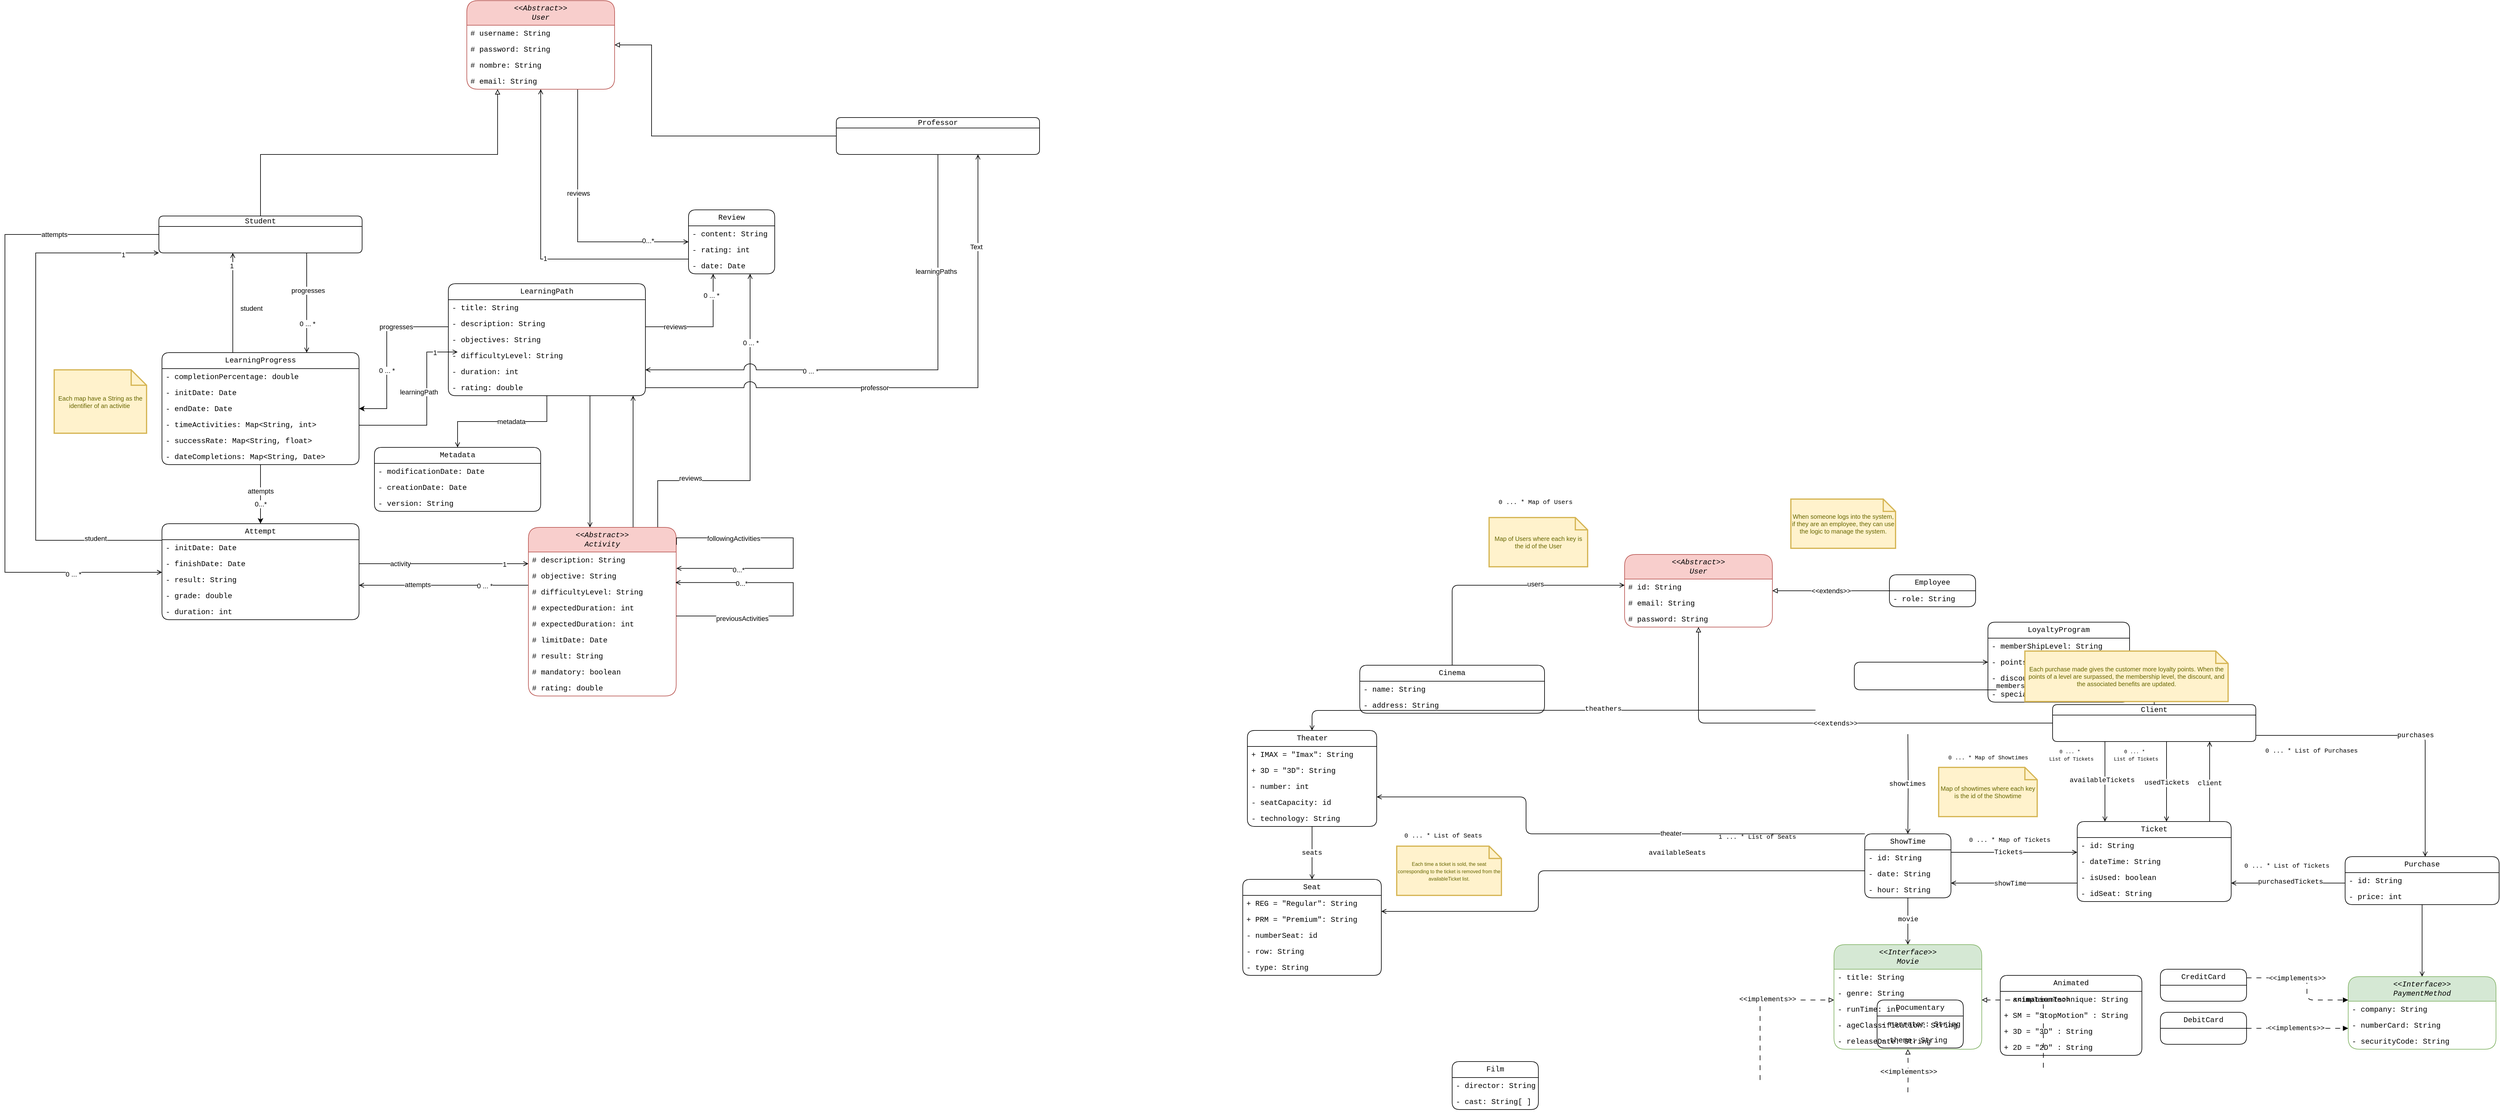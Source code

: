 <mxfile version="24.7.17">
  <diagram name="Page-1" id="CFjA4EjbfRRrWEpo0-3h">
    <mxGraphModel dx="2049" dy="1086" grid="1" gridSize="10" guides="1" tooltips="1" connect="1" arrows="1" fold="1" page="1" pageScale="1" pageWidth="1700" pageHeight="1100" math="0" shadow="0">
      <root>
        <mxCell id="0" />
        <mxCell id="1" parent="0" />
        <mxCell id="9vmZPMfPVr4uKUoQJtwA-9" value="&lt;i&gt;&amp;lt;&amp;lt;Interface&amp;gt;&amp;gt;&lt;/i&gt;&lt;div&gt;&lt;i&gt;Movie&lt;/i&gt;&lt;/div&gt;" style="swimlane;fontStyle=0;childLayout=stackLayout;horizontal=1;startSize=40;fillColor=#d5e8d4;horizontalStack=0;resizeParent=1;resizeParentMax=0;resizeLast=0;collapsible=1;marginBottom=0;whiteSpace=wrap;html=1;strokeColor=#82b366;rounded=1;fontFamily=Courier New;" vertex="1" parent="1">
          <mxGeometry x="3000" y="1814" width="240" height="170" as="geometry" />
        </mxCell>
        <mxCell id="9vmZPMfPVr4uKUoQJtwA-10" value="- title: String" style="text;strokeColor=none;fillColor=none;align=left;verticalAlign=top;spacingLeft=4;spacingRight=4;overflow=hidden;rotatable=0;points=[[0,0.5],[1,0.5]];portConstraint=eastwest;whiteSpace=wrap;html=1;rounded=1;fontFamily=Courier New;" vertex="1" parent="9vmZPMfPVr4uKUoQJtwA-9">
          <mxGeometry y="40" width="240" height="26" as="geometry" />
        </mxCell>
        <mxCell id="9vmZPMfPVr4uKUoQJtwA-11" value="- genre: String" style="text;strokeColor=none;fillColor=none;align=left;verticalAlign=top;spacingLeft=4;spacingRight=4;overflow=hidden;rotatable=0;points=[[0,0.5],[1,0.5]];portConstraint=eastwest;whiteSpace=wrap;html=1;rounded=1;fontFamily=Courier New;" vertex="1" parent="9vmZPMfPVr4uKUoQJtwA-9">
          <mxGeometry y="66" width="240" height="26" as="geometry" />
        </mxCell>
        <mxCell id="9vmZPMfPVr4uKUoQJtwA-12" value="- runTime: int" style="text;strokeColor=none;fillColor=none;align=left;verticalAlign=top;spacingLeft=4;spacingRight=4;overflow=hidden;rotatable=0;points=[[0,0.5],[1,0.5]];portConstraint=eastwest;whiteSpace=wrap;html=1;rounded=1;fontFamily=Courier New;" vertex="1" parent="9vmZPMfPVr4uKUoQJtwA-9">
          <mxGeometry y="92" width="240" height="26" as="geometry" />
        </mxCell>
        <mxCell id="9vmZPMfPVr4uKUoQJtwA-13" value="- ageClassification: String" style="text;strokeColor=none;fillColor=none;align=left;verticalAlign=top;spacingLeft=4;spacingRight=4;overflow=hidden;rotatable=0;points=[[0,0.5],[1,0.5]];portConstraint=eastwest;whiteSpace=wrap;html=1;rounded=1;fontFamily=Courier New;" vertex="1" parent="9vmZPMfPVr4uKUoQJtwA-9">
          <mxGeometry y="118" width="240" height="26" as="geometry" />
        </mxCell>
        <mxCell id="9vmZPMfPVr4uKUoQJtwA-14" value="- releaseDate: String" style="text;strokeColor=none;fillColor=none;align=left;verticalAlign=top;spacingLeft=4;spacingRight=4;overflow=hidden;rotatable=0;points=[[0,0.5],[1,0.5]];portConstraint=eastwest;whiteSpace=wrap;html=1;rounded=1;fontFamily=Courier New;" vertex="1" parent="9vmZPMfPVr4uKUoQJtwA-9">
          <mxGeometry y="144" width="240" height="26" as="geometry" />
        </mxCell>
        <mxCell id="9vmZPMfPVr4uKUoQJtwA-15" style="edgeStyle=orthogonalEdgeStyle;rounded=1;orthogonalLoop=1;jettySize=auto;html=1;dashed=1;dashPattern=8 8;endArrow=block;endFill=0;fontFamily=Courier New;" edge="1" parent="1" target="9vmZPMfPVr4uKUoQJtwA-9">
          <mxGeometry relative="1" as="geometry">
            <Array as="points">
              <mxPoint x="2880" y="1904" />
            </Array>
            <mxPoint x="2880" y="2034" as="sourcePoint" />
          </mxGeometry>
        </mxCell>
        <mxCell id="9vmZPMfPVr4uKUoQJtwA-16" value="&amp;lt;&amp;lt;implements&amp;gt;&amp;gt;" style="edgeLabel;html=1;align=center;verticalAlign=middle;resizable=0;points=[];fontFamily=Courier New;rounded=1;" vertex="1" connectable="0" parent="9vmZPMfPVr4uKUoQJtwA-15">
          <mxGeometry x="0.13" y="1" relative="1" as="geometry">
            <mxPoint as="offset" />
          </mxGeometry>
        </mxCell>
        <mxCell id="9vmZPMfPVr4uKUoQJtwA-17" value="Film" style="swimlane;fontStyle=0;childLayout=stackLayout;horizontal=1;startSize=26;fillColor=none;horizontalStack=0;resizeParent=1;resizeParentMax=0;resizeLast=0;collapsible=1;marginBottom=0;whiteSpace=wrap;html=1;fontFamily=Courier New;rounded=1;" vertex="1" parent="1">
          <mxGeometry x="2380" y="2004" width="140" height="78" as="geometry" />
        </mxCell>
        <mxCell id="9vmZPMfPVr4uKUoQJtwA-18" value="- director: String" style="text;strokeColor=none;fillColor=none;align=left;verticalAlign=top;spacingLeft=4;spacingRight=4;overflow=hidden;rotatable=0;points=[[0,0.5],[1,0.5]];portConstraint=eastwest;whiteSpace=wrap;html=1;fontFamily=Courier New;rounded=1;" vertex="1" parent="9vmZPMfPVr4uKUoQJtwA-17">
          <mxGeometry y="26" width="140" height="26" as="geometry" />
        </mxCell>
        <mxCell id="9vmZPMfPVr4uKUoQJtwA-19" value="- cast: String[ ]" style="text;strokeColor=none;fillColor=none;align=left;verticalAlign=top;spacingLeft=4;spacingRight=4;overflow=hidden;rotatable=0;points=[[0,0.5],[1,0.5]];portConstraint=eastwest;whiteSpace=wrap;html=1;fontFamily=Courier New;rounded=1;" vertex="1" parent="9vmZPMfPVr4uKUoQJtwA-17">
          <mxGeometry y="52" width="140" height="26" as="geometry" />
        </mxCell>
        <mxCell id="9vmZPMfPVr4uKUoQJtwA-20" style="edgeStyle=orthogonalEdgeStyle;rounded=1;orthogonalLoop=1;jettySize=auto;html=1;dashed=1;dashPattern=8 8;endArrow=block;endFill=0;fontFamily=Courier New;" edge="1" parent="1" target="9vmZPMfPVr4uKUoQJtwA-9">
          <mxGeometry relative="1" as="geometry">
            <mxPoint x="3120" y="2054" as="sourcePoint" />
          </mxGeometry>
        </mxCell>
        <mxCell id="9vmZPMfPVr4uKUoQJtwA-21" value="&amp;lt;&amp;lt;implements&amp;gt;&amp;gt;" style="edgeLabel;html=1;align=center;verticalAlign=middle;resizable=0;points=[];fontFamily=Courier New;rounded=1;" vertex="1" connectable="0" parent="9vmZPMfPVr4uKUoQJtwA-20">
          <mxGeometry x="-0.065" relative="1" as="geometry">
            <mxPoint as="offset" />
          </mxGeometry>
        </mxCell>
        <mxCell id="9vmZPMfPVr4uKUoQJtwA-22" value="Documentary" style="swimlane;fontStyle=0;childLayout=stackLayout;horizontal=1;startSize=26;fillColor=none;horizontalStack=0;resizeParent=1;resizeParentMax=0;resizeLast=0;collapsible=1;marginBottom=0;whiteSpace=wrap;html=1;fontFamily=Courier New;rounded=1;" vertex="1" parent="1">
          <mxGeometry x="3070" y="1904" width="140" height="78" as="geometry" />
        </mxCell>
        <mxCell id="9vmZPMfPVr4uKUoQJtwA-24" value="- narrator: String" style="text;strokeColor=none;fillColor=none;align=left;verticalAlign=top;spacingLeft=4;spacingRight=4;overflow=hidden;rotatable=0;points=[[0,0.5],[1,0.5]];portConstraint=eastwest;whiteSpace=wrap;html=1;fontFamily=Courier New;rounded=1;" vertex="1" parent="9vmZPMfPVr4uKUoQJtwA-22">
          <mxGeometry y="26" width="140" height="26" as="geometry" />
        </mxCell>
        <mxCell id="9vmZPMfPVr4uKUoQJtwA-23" value="- theme: String" style="text;strokeColor=none;fillColor=none;align=left;verticalAlign=top;spacingLeft=4;spacingRight=4;overflow=hidden;rotatable=0;points=[[0,0.5],[1,0.5]];portConstraint=eastwest;whiteSpace=wrap;html=1;fontFamily=Courier New;rounded=1;" vertex="1" parent="9vmZPMfPVr4uKUoQJtwA-22">
          <mxGeometry y="52" width="140" height="26" as="geometry" />
        </mxCell>
        <mxCell id="9vmZPMfPVr4uKUoQJtwA-25" style="edgeStyle=orthogonalEdgeStyle;rounded=1;orthogonalLoop=1;jettySize=auto;html=1;dashed=1;dashPattern=8 8;endArrow=block;endFill=0;fontFamily=Courier New;" edge="1" parent="1" target="9vmZPMfPVr4uKUoQJtwA-9">
          <mxGeometry relative="1" as="geometry">
            <Array as="points">
              <mxPoint x="3340" y="1904" />
            </Array>
            <mxPoint x="3340" y="2014" as="sourcePoint" />
          </mxGeometry>
        </mxCell>
        <mxCell id="9vmZPMfPVr4uKUoQJtwA-26" value="&amp;lt;&amp;lt;implements&amp;gt;&amp;gt;" style="edgeLabel;html=1;align=center;verticalAlign=middle;resizable=0;points=[];fontFamily=Courier New;rounded=1;" vertex="1" connectable="0" parent="9vmZPMfPVr4uKUoQJtwA-25">
          <mxGeometry x="0.077" relative="1" as="geometry">
            <mxPoint as="offset" />
          </mxGeometry>
        </mxCell>
        <mxCell id="9vmZPMfPVr4uKUoQJtwA-27" value="Animated" style="swimlane;fontStyle=0;childLayout=stackLayout;horizontal=1;startSize=26;fillColor=none;horizontalStack=0;resizeParent=1;resizeParentMax=0;resizeLast=0;collapsible=1;marginBottom=0;whiteSpace=wrap;html=1;fontFamily=Courier New;rounded=1;" vertex="1" parent="1">
          <mxGeometry x="3270" y="1864" width="230" height="130" as="geometry" />
        </mxCell>
        <mxCell id="9vmZPMfPVr4uKUoQJtwA-31" value="- animationTechnique: String" style="text;strokeColor=none;fillColor=none;align=left;verticalAlign=top;spacingLeft=4;spacingRight=4;overflow=hidden;rotatable=0;points=[[0,0.5],[1,0.5]];portConstraint=eastwest;whiteSpace=wrap;html=1;fontFamily=Courier New;rounded=1;" vertex="1" parent="9vmZPMfPVr4uKUoQJtwA-27">
          <mxGeometry y="26" width="230" height="26" as="geometry" />
        </mxCell>
        <mxCell id="9vmZPMfPVr4uKUoQJtwA-28" value="+ SM = &quot;StopMotion&quot; : String" style="text;strokeColor=none;fillColor=none;align=left;verticalAlign=top;spacingLeft=4;spacingRight=4;overflow=hidden;rotatable=0;points=[[0,0.5],[1,0.5]];portConstraint=eastwest;whiteSpace=wrap;html=1;fontFamily=Courier New;rounded=1;" vertex="1" parent="9vmZPMfPVr4uKUoQJtwA-27">
          <mxGeometry y="52" width="230" height="26" as="geometry" />
        </mxCell>
        <mxCell id="9vmZPMfPVr4uKUoQJtwA-29" value="+ 3D = &quot;3D&quot; : String" style="text;strokeColor=none;fillColor=none;align=left;verticalAlign=top;spacingLeft=4;spacingRight=4;overflow=hidden;rotatable=0;points=[[0,0.5],[1,0.5]];portConstraint=eastwest;whiteSpace=wrap;html=1;fontFamily=Courier New;rounded=1;" vertex="1" parent="9vmZPMfPVr4uKUoQJtwA-27">
          <mxGeometry y="78" width="230" height="26" as="geometry" />
        </mxCell>
        <mxCell id="9vmZPMfPVr4uKUoQJtwA-30" value="+ 2D = &quot;2D&quot; : String" style="text;strokeColor=none;fillColor=none;align=left;verticalAlign=top;spacingLeft=4;spacingRight=4;overflow=hidden;rotatable=0;points=[[0,0.5],[1,0.5]];portConstraint=eastwest;whiteSpace=wrap;html=1;fontFamily=Courier New;rounded=1;" vertex="1" parent="9vmZPMfPVr4uKUoQJtwA-27">
          <mxGeometry y="104" width="230" height="26" as="geometry" />
        </mxCell>
        <mxCell id="9vmZPMfPVr4uKUoQJtwA-32" style="edgeStyle=orthogonalEdgeStyle;rounded=1;orthogonalLoop=1;jettySize=auto;html=1;endArrow=open;endFill=0;" edge="1" parent="1" target="9vmZPMfPVr4uKUoQJtwA-49">
          <mxGeometry relative="1" as="geometry">
            <mxPoint x="3120" y="1472" as="sourcePoint" />
          </mxGeometry>
        </mxCell>
        <mxCell id="9vmZPMfPVr4uKUoQJtwA-33" value="showtimes" style="edgeLabel;html=1;align=center;verticalAlign=middle;resizable=0;points=[];rounded=1;fontFamily=Courier New;" vertex="1" connectable="0" parent="9vmZPMfPVr4uKUoQJtwA-32">
          <mxGeometry x="-0.008" y="-2" relative="1" as="geometry">
            <mxPoint as="offset" />
          </mxGeometry>
        </mxCell>
        <mxCell id="9vmZPMfPVr4uKUoQJtwA-34" style="edgeStyle=orthogonalEdgeStyle;rounded=1;orthogonalLoop=1;jettySize=auto;html=1;endArrow=open;endFill=0;" edge="1" parent="1" target="9vmZPMfPVr4uKUoQJtwA-57">
          <mxGeometry relative="1" as="geometry">
            <mxPoint x="2970" y="1433.0" as="sourcePoint" />
          </mxGeometry>
        </mxCell>
        <mxCell id="9vmZPMfPVr4uKUoQJtwA-35" value="theathers" style="edgeLabel;html=1;align=center;verticalAlign=middle;resizable=0;points=[];rounded=1;fontFamily=Courier New;" vertex="1" connectable="0" parent="9vmZPMfPVr4uKUoQJtwA-34">
          <mxGeometry x="-0.187" y="-2" relative="1" as="geometry">
            <mxPoint as="offset" />
          </mxGeometry>
        </mxCell>
        <mxCell id="9vmZPMfPVr4uKUoQJtwA-36" style="edgeStyle=orthogonalEdgeStyle;rounded=1;orthogonalLoop=1;jettySize=auto;html=1;endArrow=open;endFill=0;" edge="1" parent="1" source="9vmZPMfPVr4uKUoQJtwA-38" target="9vmZPMfPVr4uKUoQJtwA-73">
          <mxGeometry relative="1" as="geometry">
            <Array as="points">
              <mxPoint x="2380" y="1230" />
            </Array>
          </mxGeometry>
        </mxCell>
        <mxCell id="9vmZPMfPVr4uKUoQJtwA-37" value="users" style="edgeLabel;html=1;align=center;verticalAlign=middle;resizable=0;points=[];rounded=1;" vertex="1" connectable="0" parent="9vmZPMfPVr4uKUoQJtwA-36">
          <mxGeometry x="0.29" y="2" relative="1" as="geometry">
            <mxPoint as="offset" />
          </mxGeometry>
        </mxCell>
        <mxCell id="9vmZPMfPVr4uKUoQJtwA-38" value="Cinema" style="swimlane;fontStyle=0;childLayout=stackLayout;horizontal=1;startSize=26;fillColor=none;horizontalStack=0;resizeParent=1;resizeParentMax=0;resizeLast=0;collapsible=1;marginBottom=0;whiteSpace=wrap;html=1;fontFamily=Courier New;rounded=1;" vertex="1" parent="1">
          <mxGeometry x="2230" y="1360" width="300" height="78" as="geometry" />
        </mxCell>
        <mxCell id="9vmZPMfPVr4uKUoQJtwA-39" value="- name: String" style="text;strokeColor=none;fillColor=none;align=left;verticalAlign=top;spacingLeft=4;spacingRight=4;overflow=hidden;rotatable=0;points=[[0,0.5],[1,0.5]];portConstraint=eastwest;whiteSpace=wrap;html=1;fontFamily=Courier New;rounded=1;" vertex="1" parent="9vmZPMfPVr4uKUoQJtwA-38">
          <mxGeometry y="26" width="300" height="26" as="geometry" />
        </mxCell>
        <mxCell id="9vmZPMfPVr4uKUoQJtwA-40" value="- address: String" style="text;strokeColor=none;fillColor=none;align=left;verticalAlign=top;spacingLeft=4;spacingRight=4;overflow=hidden;rotatable=0;points=[[0,0.5],[1,0.5]];portConstraint=eastwest;whiteSpace=wrap;html=1;fontFamily=Courier New;rounded=1;" vertex="1" parent="9vmZPMfPVr4uKUoQJtwA-38">
          <mxGeometry y="52" width="300" height="26" as="geometry" />
        </mxCell>
        <mxCell id="9vmZPMfPVr4uKUoQJtwA-41" style="edgeStyle=orthogonalEdgeStyle;rounded=1;orthogonalLoop=1;jettySize=auto;html=1;endArrow=open;endFill=0;" edge="1" parent="1" source="9vmZPMfPVr4uKUoQJtwA-49" target="9vmZPMfPVr4uKUoQJtwA-9">
          <mxGeometry relative="1" as="geometry" />
        </mxCell>
        <mxCell id="9vmZPMfPVr4uKUoQJtwA-42" value="movie" style="edgeLabel;html=1;align=center;verticalAlign=middle;resizable=0;points=[];rounded=1;fontFamily=Courier New;" vertex="1" connectable="0" parent="9vmZPMfPVr4uKUoQJtwA-41">
          <mxGeometry x="-0.09" relative="1" as="geometry">
            <mxPoint as="offset" />
          </mxGeometry>
        </mxCell>
        <mxCell id="9vmZPMfPVr4uKUoQJtwA-43" style="edgeStyle=orthogonalEdgeStyle;rounded=1;orthogonalLoop=1;jettySize=auto;html=1;endArrow=open;endFill=0;" edge="1" parent="1" source="9vmZPMfPVr4uKUoQJtwA-49" target="9vmZPMfPVr4uKUoQJtwA-63">
          <mxGeometry relative="1" as="geometry">
            <Array as="points">
              <mxPoint x="2520" y="1694" />
              <mxPoint x="2520" y="1760" />
            </Array>
          </mxGeometry>
        </mxCell>
        <mxCell id="9vmZPMfPVr4uKUoQJtwA-44" value="availableSeats" style="edgeLabel;html=1;align=center;verticalAlign=middle;resizable=0;points=[];rounded=1;fontFamily=Courier New;" vertex="1" connectable="0" parent="9vmZPMfPVr4uKUoQJtwA-43">
          <mxGeometry x="-0.285" y="1" relative="1" as="geometry">
            <mxPoint x="-1" y="-30" as="offset" />
          </mxGeometry>
        </mxCell>
        <mxCell id="9vmZPMfPVr4uKUoQJtwA-45" style="edgeStyle=orthogonalEdgeStyle;rounded=1;orthogonalLoop=1;jettySize=auto;html=1;endArrow=open;endFill=0;" edge="1" parent="1" source="9vmZPMfPVr4uKUoQJtwA-49" target="9vmZPMfPVr4uKUoQJtwA-57">
          <mxGeometry relative="1" as="geometry">
            <Array as="points">
              <mxPoint x="2500" y="1634" />
              <mxPoint x="2500" y="1574" />
            </Array>
          </mxGeometry>
        </mxCell>
        <mxCell id="9vmZPMfPVr4uKUoQJtwA-46" value="theater" style="edgeLabel;html=1;align=center;verticalAlign=middle;resizable=0;points=[];rounded=1;" vertex="1" connectable="0" parent="9vmZPMfPVr4uKUoQJtwA-45">
          <mxGeometry x="-0.26" y="-1" relative="1" as="geometry">
            <mxPoint as="offset" />
          </mxGeometry>
        </mxCell>
        <mxCell id="9vmZPMfPVr4uKUoQJtwA-47" style="edgeStyle=orthogonalEdgeStyle;rounded=1;orthogonalLoop=1;jettySize=auto;html=1;endArrow=open;endFill=0;" edge="1" parent="1" source="9vmZPMfPVr4uKUoQJtwA-49" target="9vmZPMfPVr4uKUoQJtwA-98">
          <mxGeometry relative="1" as="geometry">
            <Array as="points">
              <mxPoint x="3290" y="1664" />
              <mxPoint x="3290" y="1664" />
            </Array>
          </mxGeometry>
        </mxCell>
        <mxCell id="9vmZPMfPVr4uKUoQJtwA-48" value="Tickets" style="edgeLabel;html=1;align=center;verticalAlign=middle;resizable=0;points=[];rounded=1;fontFamily=Courier New;" vertex="1" connectable="0" parent="9vmZPMfPVr4uKUoQJtwA-47">
          <mxGeometry x="-0.098" y="1" relative="1" as="geometry">
            <mxPoint y="1" as="offset" />
          </mxGeometry>
        </mxCell>
        <mxCell id="9vmZPMfPVr4uKUoQJtwA-49" value="ShowTime" style="swimlane;fontStyle=0;childLayout=stackLayout;horizontal=1;startSize=26;fillColor=none;horizontalStack=0;resizeParent=1;resizeParentMax=0;resizeLast=0;collapsible=1;marginBottom=0;whiteSpace=wrap;html=1;fontFamily=Courier New;rounded=1;" vertex="1" parent="1">
          <mxGeometry x="3050" y="1634" width="140" height="104" as="geometry" />
        </mxCell>
        <mxCell id="9vmZPMfPVr4uKUoQJtwA-50" value="- id: String" style="text;strokeColor=none;fillColor=none;align=left;verticalAlign=top;spacingLeft=4;spacingRight=4;overflow=hidden;rotatable=0;points=[[0,0.5],[1,0.5]];portConstraint=eastwest;whiteSpace=wrap;html=1;fontFamily=Courier New;rounded=1;" vertex="1" parent="9vmZPMfPVr4uKUoQJtwA-49">
          <mxGeometry y="26" width="140" height="26" as="geometry" />
        </mxCell>
        <mxCell id="9vmZPMfPVr4uKUoQJtwA-51" value="- date: String" style="text;strokeColor=none;fillColor=none;align=left;verticalAlign=top;spacingLeft=4;spacingRight=4;overflow=hidden;rotatable=0;points=[[0,0.5],[1,0.5]];portConstraint=eastwest;whiteSpace=wrap;html=1;fontFamily=Courier New;rounded=1;" vertex="1" parent="9vmZPMfPVr4uKUoQJtwA-49">
          <mxGeometry y="52" width="140" height="26" as="geometry" />
        </mxCell>
        <mxCell id="9vmZPMfPVr4uKUoQJtwA-52" value="- hour: String" style="text;strokeColor=none;fillColor=none;align=left;verticalAlign=top;spacingLeft=4;spacingRight=4;overflow=hidden;rotatable=0;points=[[0,0.5],[1,0.5]];portConstraint=eastwest;whiteSpace=wrap;html=1;fontFamily=Courier New;rounded=1;" vertex="1" parent="9vmZPMfPVr4uKUoQJtwA-49">
          <mxGeometry y="78" width="140" height="26" as="geometry" />
        </mxCell>
        <mxCell id="9vmZPMfPVr4uKUoQJtwA-53" value="0 ... * Map of Showtimes" style="text;html=1;align=center;verticalAlign=middle;resizable=0;points=[];autosize=1;strokeColor=none;fillColor=none;fontFamily=Courier New;fontSize=9;" vertex="1" parent="1">
          <mxGeometry x="3175" y="1501" width="150" height="20" as="geometry" />
        </mxCell>
        <mxCell id="9vmZPMfPVr4uKUoQJtwA-54" value="Map of showtimes where each key is the id of the Showtime" style="shape=note;strokeWidth=2;fontSize=10;size=20;whiteSpace=wrap;html=1;fillColor=#fff2cc;strokeColor=#d6b656;fontColor=#666600;rounded=1;fontFamily=Helvetica;" vertex="1" parent="1">
          <mxGeometry x="3170" y="1526" width="160" height="80" as="geometry" />
        </mxCell>
        <mxCell id="9vmZPMfPVr4uKUoQJtwA-55" style="edgeStyle=orthogonalEdgeStyle;rounded=1;orthogonalLoop=1;jettySize=auto;html=1;endArrow=open;endFill=0;" edge="1" parent="1" source="9vmZPMfPVr4uKUoQJtwA-57" target="9vmZPMfPVr4uKUoQJtwA-63">
          <mxGeometry relative="1" as="geometry" />
        </mxCell>
        <mxCell id="9vmZPMfPVr4uKUoQJtwA-56" value="seats" style="edgeLabel;html=1;align=center;verticalAlign=middle;resizable=0;points=[];rounded=1;fontFamily=Courier New;" vertex="1" connectable="0" parent="9vmZPMfPVr4uKUoQJtwA-55">
          <mxGeometry x="-0.012" y="-1" relative="1" as="geometry">
            <mxPoint as="offset" />
          </mxGeometry>
        </mxCell>
        <mxCell id="9vmZPMfPVr4uKUoQJtwA-57" value="Theater" style="swimlane;fontStyle=0;childLayout=stackLayout;horizontal=1;startSize=26;fillColor=none;horizontalStack=0;resizeParent=1;resizeParentMax=0;resizeLast=0;collapsible=1;marginBottom=0;whiteSpace=wrap;html=1;fontFamily=Courier New;rounded=1;" vertex="1" parent="1">
          <mxGeometry x="2047.5" y="1466" width="210" height="156" as="geometry" />
        </mxCell>
        <mxCell id="9vmZPMfPVr4uKUoQJtwA-58" value="+ IMAX = &quot;Imax&quot;: String" style="text;strokeColor=none;fillColor=none;align=left;verticalAlign=top;spacingLeft=4;spacingRight=4;overflow=hidden;rotatable=0;points=[[0,0.5],[1,0.5]];portConstraint=eastwest;whiteSpace=wrap;html=1;fontFamily=Courier New;rounded=1;" vertex="1" parent="9vmZPMfPVr4uKUoQJtwA-57">
          <mxGeometry y="26" width="210" height="26" as="geometry" />
        </mxCell>
        <mxCell id="9vmZPMfPVr4uKUoQJtwA-59" value="+ 3D = &quot;3D&quot;: String" style="text;strokeColor=none;fillColor=none;align=left;verticalAlign=top;spacingLeft=4;spacingRight=4;overflow=hidden;rotatable=0;points=[[0,0.5],[1,0.5]];portConstraint=eastwest;whiteSpace=wrap;html=1;fontFamily=Courier New;rounded=1;" vertex="1" parent="9vmZPMfPVr4uKUoQJtwA-57">
          <mxGeometry y="52" width="210" height="26" as="geometry" />
        </mxCell>
        <mxCell id="9vmZPMfPVr4uKUoQJtwA-60" value="- number: int" style="text;strokeColor=none;fillColor=none;align=left;verticalAlign=top;spacingLeft=4;spacingRight=4;overflow=hidden;rotatable=0;points=[[0,0.5],[1,0.5]];portConstraint=eastwest;whiteSpace=wrap;html=1;fontFamily=Courier New;rounded=1;" vertex="1" parent="9vmZPMfPVr4uKUoQJtwA-57">
          <mxGeometry y="78" width="210" height="26" as="geometry" />
        </mxCell>
        <mxCell id="9vmZPMfPVr4uKUoQJtwA-61" value="- seatCapacity: id" style="text;strokeColor=none;fillColor=none;align=left;verticalAlign=top;spacingLeft=4;spacingRight=4;overflow=hidden;rotatable=0;points=[[0,0.5],[1,0.5]];portConstraint=eastwest;whiteSpace=wrap;html=1;fontFamily=Courier New;rounded=1;" vertex="1" parent="9vmZPMfPVr4uKUoQJtwA-57">
          <mxGeometry y="104" width="210" height="26" as="geometry" />
        </mxCell>
        <mxCell id="9vmZPMfPVr4uKUoQJtwA-62" value="- technology: String" style="text;strokeColor=none;fillColor=none;align=left;verticalAlign=top;spacingLeft=4;spacingRight=4;overflow=hidden;rotatable=0;points=[[0,0.5],[1,0.5]];portConstraint=eastwest;whiteSpace=wrap;html=1;fontFamily=Courier New;rounded=1;" vertex="1" parent="9vmZPMfPVr4uKUoQJtwA-57">
          <mxGeometry y="130" width="210" height="26" as="geometry" />
        </mxCell>
        <mxCell id="9vmZPMfPVr4uKUoQJtwA-63" value="Seat" style="swimlane;fontStyle=0;childLayout=stackLayout;horizontal=1;startSize=26;fillColor=none;horizontalStack=0;resizeParent=1;resizeParentMax=0;resizeLast=0;collapsible=1;marginBottom=0;whiteSpace=wrap;html=1;fontFamily=Courier New;rounded=1;" vertex="1" parent="1">
          <mxGeometry x="2040" y="1708" width="225" height="156" as="geometry" />
        </mxCell>
        <mxCell id="9vmZPMfPVr4uKUoQJtwA-64" value="+ REG = &quot;Regular&quot;: String" style="text;strokeColor=none;fillColor=none;align=left;verticalAlign=top;spacingLeft=4;spacingRight=4;overflow=hidden;rotatable=0;points=[[0,0.5],[1,0.5]];portConstraint=eastwest;whiteSpace=wrap;html=1;fontFamily=Courier New;rounded=1;" vertex="1" parent="9vmZPMfPVr4uKUoQJtwA-63">
          <mxGeometry y="26" width="225" height="26" as="geometry" />
        </mxCell>
        <mxCell id="9vmZPMfPVr4uKUoQJtwA-65" value="+ PRM = &quot;Premium&quot;: String" style="text;strokeColor=none;fillColor=none;align=left;verticalAlign=top;spacingLeft=4;spacingRight=4;overflow=hidden;rotatable=0;points=[[0,0.5],[1,0.5]];portConstraint=eastwest;whiteSpace=wrap;html=1;fontFamily=Courier New;rounded=1;" vertex="1" parent="9vmZPMfPVr4uKUoQJtwA-63">
          <mxGeometry y="52" width="225" height="26" as="geometry" />
        </mxCell>
        <mxCell id="9vmZPMfPVr4uKUoQJtwA-66" value="- numberSeat: id" style="text;strokeColor=none;fillColor=none;align=left;verticalAlign=top;spacingLeft=4;spacingRight=4;overflow=hidden;rotatable=0;points=[[0,0.5],[1,0.5]];portConstraint=eastwest;whiteSpace=wrap;html=1;fontFamily=Courier New;rounded=1;" vertex="1" parent="9vmZPMfPVr4uKUoQJtwA-63">
          <mxGeometry y="78" width="225" height="26" as="geometry" />
        </mxCell>
        <mxCell id="9vmZPMfPVr4uKUoQJtwA-67" value="- row: String" style="text;strokeColor=none;fillColor=none;align=left;verticalAlign=top;spacingLeft=4;spacingRight=4;overflow=hidden;rotatable=0;points=[[0,0.5],[1,0.5]];portConstraint=eastwest;whiteSpace=wrap;html=1;fontFamily=Courier New;rounded=1;" vertex="1" parent="9vmZPMfPVr4uKUoQJtwA-63">
          <mxGeometry y="104" width="225" height="26" as="geometry" />
        </mxCell>
        <mxCell id="9vmZPMfPVr4uKUoQJtwA-68" value="- type: String" style="text;strokeColor=none;fillColor=none;align=left;verticalAlign=top;spacingLeft=4;spacingRight=4;overflow=hidden;rotatable=0;points=[[0,0.5],[1,0.5]];portConstraint=eastwest;whiteSpace=wrap;html=1;fontFamily=Courier New;rounded=1;" vertex="1" parent="9vmZPMfPVr4uKUoQJtwA-63">
          <mxGeometry y="130" width="225" height="26" as="geometry" />
        </mxCell>
        <mxCell id="9vmZPMfPVr4uKUoQJtwA-69" value="1 ... * List of Seats" style="text;html=1;align=center;verticalAlign=middle;resizable=0;points=[];autosize=1;strokeColor=none;fillColor=none;fontFamily=Courier New;fontSize=10;" vertex="1" parent="1">
          <mxGeometry x="2800" y="1624" width="150" height="30" as="geometry" />
        </mxCell>
        <mxCell id="9vmZPMfPVr4uKUoQJtwA-71" value="0 ... * List of Seats" style="text;html=1;align=center;verticalAlign=middle;resizable=0;points=[];autosize=1;strokeColor=none;fillColor=none;fontFamily=Courier New;fontSize=10;" vertex="1" parent="1">
          <mxGeometry x="2290" y="1622" width="150" height="30" as="geometry" />
        </mxCell>
        <mxCell id="9vmZPMfPVr4uKUoQJtwA-72" value="&lt;font style=&quot;font-size: 8px;&quot;&gt;Each time a ticket is sold, the seat corresponding to the ticket is removed from the availableTicket list.&lt;/font&gt;" style="shape=note;strokeWidth=2;fontSize=10;size=20;whiteSpace=wrap;html=1;fillColor=#fff2cc;strokeColor=#d6b656;fontColor=#666600;rounded=1;fontFamily=Helvetica;" vertex="1" parent="1">
          <mxGeometry x="2290" y="1654" width="170" height="80" as="geometry" />
        </mxCell>
        <mxCell id="9vmZPMfPVr4uKUoQJtwA-73" value="&lt;i&gt;&amp;lt;&amp;lt;Abstract&amp;gt;&amp;gt;&lt;/i&gt;&lt;div&gt;&lt;i&gt;User&lt;/i&gt;&lt;/div&gt;" style="swimlane;fontStyle=0;childLayout=stackLayout;horizontal=1;startSize=40;fillColor=#f8cecc;horizontalStack=0;resizeParent=1;resizeParentMax=0;resizeLast=0;collapsible=1;marginBottom=0;whiteSpace=wrap;html=1;strokeColor=#b85450;rounded=1;fontFamily=Courier New;" vertex="1" parent="1">
          <mxGeometry x="2660" y="1180" width="240" height="118" as="geometry" />
        </mxCell>
        <mxCell id="9vmZPMfPVr4uKUoQJtwA-74" value="# id: String" style="text;strokeColor=none;fillColor=none;align=left;verticalAlign=top;spacingLeft=4;spacingRight=4;overflow=hidden;rotatable=0;points=[[0,0.5],[1,0.5]];portConstraint=eastwest;whiteSpace=wrap;html=1;rounded=1;fontFamily=Courier New;" vertex="1" parent="9vmZPMfPVr4uKUoQJtwA-73">
          <mxGeometry y="40" width="240" height="26" as="geometry" />
        </mxCell>
        <mxCell id="9vmZPMfPVr4uKUoQJtwA-75" value="# email: String" style="text;strokeColor=none;fillColor=none;align=left;verticalAlign=top;spacingLeft=4;spacingRight=4;overflow=hidden;rotatable=0;points=[[0,0.5],[1,0.5]];portConstraint=eastwest;whiteSpace=wrap;html=1;rounded=1;fontFamily=Courier New;" vertex="1" parent="9vmZPMfPVr4uKUoQJtwA-73">
          <mxGeometry y="66" width="240" height="26" as="geometry" />
        </mxCell>
        <mxCell id="9vmZPMfPVr4uKUoQJtwA-76" value="# password: String" style="text;strokeColor=none;fillColor=none;align=left;verticalAlign=top;spacingLeft=4;spacingRight=4;overflow=hidden;rotatable=0;points=[[0,0.5],[1,0.5]];portConstraint=eastwest;whiteSpace=wrap;html=1;rounded=1;fontFamily=Courier New;" vertex="1" parent="9vmZPMfPVr4uKUoQJtwA-73">
          <mxGeometry y="92" width="240" height="26" as="geometry" />
        </mxCell>
        <mxCell id="9vmZPMfPVr4uKUoQJtwA-77" value="0 ... * Map of Users" style="text;html=1;align=center;verticalAlign=middle;resizable=0;points=[];autosize=1;strokeColor=none;fillColor=none;fontFamily=Courier New;fontSize=10;" vertex="1" parent="1">
          <mxGeometry x="2445" y="1080" width="140" height="30" as="geometry" />
        </mxCell>
        <mxCell id="9vmZPMfPVr4uKUoQJtwA-78" value="Map of Users where each key is the id of the User" style="shape=note;strokeWidth=2;fontSize=10;size=20;whiteSpace=wrap;html=1;fillColor=#fff2cc;strokeColor=#d6b656;fontColor=#666600;rounded=1;fontFamily=Helvetica;" vertex="1" parent="1">
          <mxGeometry x="2440" y="1120" width="160" height="80" as="geometry" />
        </mxCell>
        <mxCell id="9vmZPMfPVr4uKUoQJtwA-79" style="edgeStyle=orthogonalEdgeStyle;rounded=1;orthogonalLoop=1;jettySize=auto;html=1;endArrow=block;endFill=0;" edge="1" parent="1" source="9vmZPMfPVr4uKUoQJtwA-81" target="9vmZPMfPVr4uKUoQJtwA-73">
          <mxGeometry relative="1" as="geometry" />
        </mxCell>
        <mxCell id="9vmZPMfPVr4uKUoQJtwA-80" value="&amp;lt;&amp;lt;extends&amp;gt;&amp;gt;" style="edgeLabel;html=1;align=center;verticalAlign=middle;resizable=0;points=[];rounded=1;" vertex="1" connectable="0" parent="9vmZPMfPVr4uKUoQJtwA-79">
          <mxGeometry x="0.019" y="2" relative="1" as="geometry">
            <mxPoint x="2" y="-2" as="offset" />
          </mxGeometry>
        </mxCell>
        <mxCell id="9vmZPMfPVr4uKUoQJtwA-81" value="Employee" style="swimlane;fontStyle=0;childLayout=stackLayout;horizontal=1;startSize=26;fillColor=none;horizontalStack=0;resizeParent=1;resizeParentMax=0;resizeLast=0;collapsible=1;marginBottom=0;whiteSpace=wrap;html=1;fontFamily=Courier New;rounded=1;" vertex="1" parent="1">
          <mxGeometry x="3090" y="1213" width="140" height="52" as="geometry" />
        </mxCell>
        <mxCell id="9vmZPMfPVr4uKUoQJtwA-82" value="- role: String" style="text;strokeColor=none;fillColor=none;align=left;verticalAlign=top;spacingLeft=4;spacingRight=4;overflow=hidden;rotatable=0;points=[[0,0.5],[1,0.5]];portConstraint=eastwest;whiteSpace=wrap;html=1;fontFamily=Courier New;rounded=1;" vertex="1" parent="9vmZPMfPVr4uKUoQJtwA-81">
          <mxGeometry y="26" width="140" height="26" as="geometry" />
        </mxCell>
        <mxCell id="9vmZPMfPVr4uKUoQJtwA-83" style="edgeStyle=orthogonalEdgeStyle;rounded=1;orthogonalLoop=1;jettySize=auto;html=1;endArrow=block;endFill=0;" edge="1" parent="1" source="9vmZPMfPVr4uKUoQJtwA-93" target="9vmZPMfPVr4uKUoQJtwA-73">
          <mxGeometry relative="1" as="geometry" />
        </mxCell>
        <mxCell id="9vmZPMfPVr4uKUoQJtwA-84" value="&amp;lt;&amp;lt;extends&amp;gt;&amp;gt;" style="edgeLabel;html=1;align=center;verticalAlign=middle;resizable=0;points=[];rounded=1;fontFamily=Courier New;" vertex="1" connectable="0" parent="9vmZPMfPVr4uKUoQJtwA-83">
          <mxGeometry x="-0.034" y="1" relative="1" as="geometry">
            <mxPoint as="offset" />
          </mxGeometry>
        </mxCell>
        <mxCell id="9vmZPMfPVr4uKUoQJtwA-85" style="edgeStyle=orthogonalEdgeStyle;rounded=1;orthogonalLoop=1;jettySize=auto;html=1;endArrow=open;endFill=0;" edge="1" parent="1" source="9vmZPMfPVr4uKUoQJtwA-93" target="9vmZPMfPVr4uKUoQJtwA-98">
          <mxGeometry relative="1" as="geometry">
            <Array as="points">
              <mxPoint x="3440" y="1534" />
              <mxPoint x="3440" y="1534" />
            </Array>
          </mxGeometry>
        </mxCell>
        <mxCell id="9vmZPMfPVr4uKUoQJtwA-86" value="availableTickets" style="edgeLabel;html=1;align=center;verticalAlign=middle;resizable=0;points=[];rounded=1;fontFamily=Courier New;" vertex="1" connectable="0" parent="9vmZPMfPVr4uKUoQJtwA-85">
          <mxGeometry x="0.055" y="-1" relative="1" as="geometry">
            <mxPoint x="-4" y="-6" as="offset" />
          </mxGeometry>
        </mxCell>
        <mxCell id="9vmZPMfPVr4uKUoQJtwA-87" style="edgeStyle=orthogonalEdgeStyle;rounded=1;orthogonalLoop=1;jettySize=auto;html=1;endArrow=open;endFill=0;" edge="1" parent="1" source="9vmZPMfPVr4uKUoQJtwA-93" target="9vmZPMfPVr4uKUoQJtwA-98">
          <mxGeometry relative="1" as="geometry">
            <Array as="points">
              <mxPoint x="3540" y="1524" />
              <mxPoint x="3540" y="1524" />
            </Array>
          </mxGeometry>
        </mxCell>
        <mxCell id="9vmZPMfPVr4uKUoQJtwA-88" value="usedTickets" style="edgeLabel;html=1;align=center;verticalAlign=middle;resizable=0;points=[];rounded=1;fontFamily=Courier New;" vertex="1" connectable="0" parent="9vmZPMfPVr4uKUoQJtwA-87">
          <mxGeometry x="0.029" relative="1" as="geometry">
            <mxPoint as="offset" />
          </mxGeometry>
        </mxCell>
        <mxCell id="9vmZPMfPVr4uKUoQJtwA-89" style="edgeStyle=orthogonalEdgeStyle;rounded=1;orthogonalLoop=1;jettySize=auto;html=1;endArrow=open;endFill=0;" edge="1" parent="1" source="9vmZPMfPVr4uKUoQJtwA-93" target="9vmZPMfPVr4uKUoQJtwA-107">
          <mxGeometry relative="1" as="geometry">
            <Array as="points">
              <mxPoint x="3033" y="1400" />
              <mxPoint x="3033" y="1355" />
            </Array>
          </mxGeometry>
        </mxCell>
        <mxCell id="9vmZPMfPVr4uKUoQJtwA-90" value="membership" style="edgeLabel;html=1;align=center;verticalAlign=middle;resizable=0;points=[];rounded=1;fontFamily=Courier New;" vertex="1" connectable="0" parent="9vmZPMfPVr4uKUoQJtwA-89">
          <mxGeometry x="-0.283" y="2" relative="1" as="geometry">
            <mxPoint x="29" y="-8" as="offset" />
          </mxGeometry>
        </mxCell>
        <mxCell id="9vmZPMfPVr4uKUoQJtwA-91" style="edgeStyle=orthogonalEdgeStyle;rounded=1;orthogonalLoop=1;jettySize=auto;html=1;endArrow=open;endFill=0;" edge="1" parent="1" source="9vmZPMfPVr4uKUoQJtwA-93" target="9vmZPMfPVr4uKUoQJtwA-115">
          <mxGeometry relative="1" as="geometry">
            <Array as="points">
              <mxPoint x="3960" y="1474" />
            </Array>
          </mxGeometry>
        </mxCell>
        <mxCell id="9vmZPMfPVr4uKUoQJtwA-92" value="purchases" style="edgeLabel;html=1;align=center;verticalAlign=middle;resizable=0;points=[];rounded=1;fontFamily=Courier New;" vertex="1" connectable="0" parent="9vmZPMfPVr4uKUoQJtwA-91">
          <mxGeometry x="0.095" relative="1" as="geometry">
            <mxPoint as="offset" />
          </mxGeometry>
        </mxCell>
        <mxCell id="9vmZPMfPVr4uKUoQJtwA-93" value="Client" style="swimlane;fontStyle=0;childLayout=stackLayout;horizontal=1;startSize=17;fillColor=none;horizontalStack=0;resizeParent=1;resizeParentMax=0;resizeLast=0;collapsible=1;marginBottom=0;whiteSpace=wrap;html=1;fontFamily=Courier New;rounded=1;" vertex="1" parent="1">
          <mxGeometry x="3355" y="1424" width="330" height="60" as="geometry" />
        </mxCell>
        <mxCell id="9vmZPMfPVr4uKUoQJtwA-94" style="edgeStyle=orthogonalEdgeStyle;rounded=1;orthogonalLoop=1;jettySize=auto;html=1;endArrow=open;endFill=0;" edge="1" parent="1" source="9vmZPMfPVr4uKUoQJtwA-98" target="9vmZPMfPVr4uKUoQJtwA-93">
          <mxGeometry relative="1" as="geometry">
            <Array as="points">
              <mxPoint x="3610" y="1544" />
              <mxPoint x="3610" y="1544" />
            </Array>
          </mxGeometry>
        </mxCell>
        <mxCell id="9vmZPMfPVr4uKUoQJtwA-95" value="client" style="edgeLabel;html=1;align=center;verticalAlign=middle;resizable=0;points=[];rounded=1;fontFamily=Courier New;" vertex="1" connectable="0" parent="9vmZPMfPVr4uKUoQJtwA-94">
          <mxGeometry x="-0.049" relative="1" as="geometry">
            <mxPoint as="offset" />
          </mxGeometry>
        </mxCell>
        <mxCell id="9vmZPMfPVr4uKUoQJtwA-96" style="edgeStyle=orthogonalEdgeStyle;rounded=1;orthogonalLoop=1;jettySize=auto;html=1;endArrow=open;endFill=0;" edge="1" parent="1" source="9vmZPMfPVr4uKUoQJtwA-98" target="9vmZPMfPVr4uKUoQJtwA-49">
          <mxGeometry relative="1" as="geometry">
            <Array as="points">
              <mxPoint x="3340" y="1714" />
              <mxPoint x="3340" y="1714" />
            </Array>
          </mxGeometry>
        </mxCell>
        <mxCell id="9vmZPMfPVr4uKUoQJtwA-97" value="showTime" style="edgeLabel;html=1;align=center;verticalAlign=middle;resizable=0;points=[];rounded=1;fontFamily=Courier New;" vertex="1" connectable="0" parent="9vmZPMfPVr4uKUoQJtwA-96">
          <mxGeometry x="0.07" y="1" relative="1" as="geometry">
            <mxPoint as="offset" />
          </mxGeometry>
        </mxCell>
        <mxCell id="9vmZPMfPVr4uKUoQJtwA-98" value="Ticket" style="swimlane;fontStyle=0;childLayout=stackLayout;horizontal=1;startSize=26;fillColor=none;horizontalStack=0;resizeParent=1;resizeParentMax=0;resizeLast=0;collapsible=1;marginBottom=0;whiteSpace=wrap;html=1;fontFamily=Courier New;rounded=1;" vertex="1" parent="1">
          <mxGeometry x="3395" y="1614" width="250" height="130" as="geometry" />
        </mxCell>
        <mxCell id="9vmZPMfPVr4uKUoQJtwA-99" value="- id: String" style="text;strokeColor=none;fillColor=none;align=left;verticalAlign=top;spacingLeft=4;spacingRight=4;overflow=hidden;rotatable=0;points=[[0,0.5],[1,0.5]];portConstraint=eastwest;whiteSpace=wrap;html=1;fontFamily=Courier New;rounded=1;" vertex="1" parent="9vmZPMfPVr4uKUoQJtwA-98">
          <mxGeometry y="26" width="250" height="26" as="geometry" />
        </mxCell>
        <mxCell id="9vmZPMfPVr4uKUoQJtwA-100" value="- dateTime: String" style="text;strokeColor=none;fillColor=none;align=left;verticalAlign=top;spacingLeft=4;spacingRight=4;overflow=hidden;rotatable=0;points=[[0,0.5],[1,0.5]];portConstraint=eastwest;whiteSpace=wrap;html=1;fontFamily=Courier New;rounded=1;" vertex="1" parent="9vmZPMfPVr4uKUoQJtwA-98">
          <mxGeometry y="52" width="250" height="26" as="geometry" />
        </mxCell>
        <mxCell id="9vmZPMfPVr4uKUoQJtwA-101" value="- isUsed: boolean" style="text;strokeColor=none;fillColor=none;align=left;verticalAlign=top;spacingLeft=4;spacingRight=4;overflow=hidden;rotatable=0;points=[[0,0.5],[1,0.5]];portConstraint=eastwest;whiteSpace=wrap;html=1;fontFamily=Courier New;rounded=1;" vertex="1" parent="9vmZPMfPVr4uKUoQJtwA-98">
          <mxGeometry y="78" width="250" height="26" as="geometry" />
        </mxCell>
        <mxCell id="9vmZPMfPVr4uKUoQJtwA-102" value="- idSeat: String" style="text;strokeColor=none;fillColor=none;align=left;verticalAlign=top;spacingLeft=4;spacingRight=4;overflow=hidden;rotatable=0;points=[[0,0.5],[1,0.5]];portConstraint=eastwest;whiteSpace=wrap;html=1;fontFamily=Courier New;rounded=1;" vertex="1" parent="9vmZPMfPVr4uKUoQJtwA-98">
          <mxGeometry y="104" width="250" height="26" as="geometry" />
        </mxCell>
        <mxCell id="9vmZPMfPVr4uKUoQJtwA-103" value="&lt;font style=&quot;font-size: 8px;&quot;&gt;0 ... *&amp;nbsp;&lt;/font&gt;&lt;div&gt;&lt;font style=&quot;font-size: 8px;&quot;&gt;List of Tickets&lt;/font&gt;&lt;/div&gt;" style="text;html=1;align=center;verticalAlign=middle;resizable=0;points=[];autosize=1;strokeColor=none;fillColor=none;fontFamily=Courier New;fontSize=10;" vertex="1" parent="1">
          <mxGeometry x="3335" y="1486" width="100" height="40" as="geometry" />
        </mxCell>
        <mxCell id="9vmZPMfPVr4uKUoQJtwA-104" value="&lt;font style=&quot;font-size: 8px;&quot;&gt;0 ... *&amp;nbsp;&lt;/font&gt;&lt;div&gt;&lt;font style=&quot;font-size: 8px;&quot;&gt;List of Tickets&lt;/font&gt;&lt;/div&gt;" style="text;html=1;align=center;verticalAlign=middle;resizable=0;points=[];autosize=1;strokeColor=none;fillColor=none;fontFamily=Courier New;fontSize=10;" vertex="1" parent="1">
          <mxGeometry x="3440" y="1486" width="100" height="40" as="geometry" />
        </mxCell>
        <mxCell id="9vmZPMfPVr4uKUoQJtwA-105" value="When someone logs into the system, if they are an employee, they can use the logic to manage the system." style="shape=note;strokeWidth=2;fontSize=10;size=20;whiteSpace=wrap;html=1;fillColor=#fff2cc;strokeColor=#d6b656;fontColor=#666600;rounded=1;fontFamily=Helvetica;" vertex="1" parent="1">
          <mxGeometry x="2930" y="1090" width="170" height="80" as="geometry" />
        </mxCell>
        <mxCell id="9vmZPMfPVr4uKUoQJtwA-106" value="0 ... * Map of Tickets" style="text;html=1;align=center;verticalAlign=middle;resizable=0;points=[];autosize=1;strokeColor=none;fillColor=none;fontFamily=Courier New;fontSize=10;" vertex="1" parent="1">
          <mxGeometry x="3205" y="1629" width="160" height="30" as="geometry" />
        </mxCell>
        <mxCell id="9vmZPMfPVr4uKUoQJtwA-107" value="LoyaltyProgram" style="swimlane;fontStyle=0;childLayout=stackLayout;horizontal=1;startSize=26;fillColor=none;horizontalStack=0;resizeParent=1;resizeParentMax=0;resizeLast=0;collapsible=1;marginBottom=0;whiteSpace=wrap;html=1;rounded=1;fontFamily=Courier New;" vertex="1" parent="1">
          <mxGeometry x="3250" y="1290" width="230" height="130" as="geometry" />
        </mxCell>
        <mxCell id="9vmZPMfPVr4uKUoQJtwA-108" value="- memberShipLevel: String" style="text;strokeColor=none;fillColor=none;align=left;verticalAlign=top;spacingLeft=4;spacingRight=4;overflow=hidden;rotatable=0;points=[[0,0.5],[1,0.5]];portConstraint=eastwest;whiteSpace=wrap;html=1;fontFamily=Courier New;" vertex="1" parent="9vmZPMfPVr4uKUoQJtwA-107">
          <mxGeometry y="26" width="230" height="26" as="geometry" />
        </mxCell>
        <mxCell id="9vmZPMfPVr4uKUoQJtwA-109" value="- points: int" style="text;strokeColor=none;fillColor=none;align=left;verticalAlign=top;spacingLeft=4;spacingRight=4;overflow=hidden;rotatable=0;points=[[0,0.5],[1,0.5]];portConstraint=eastwest;whiteSpace=wrap;html=1;fontFamily=Courier New;" vertex="1" parent="9vmZPMfPVr4uKUoQJtwA-107">
          <mxGeometry y="52" width="230" height="26" as="geometry" />
        </mxCell>
        <mxCell id="9vmZPMfPVr4uKUoQJtwA-110" value="- discountPercentage: boolean" style="text;strokeColor=none;fillColor=none;align=left;verticalAlign=top;spacingLeft=4;spacingRight=4;overflow=hidden;rotatable=0;points=[[0,0.5],[1,0.5]];portConstraint=eastwest;whiteSpace=wrap;html=1;fontFamily=Courier New;" vertex="1" parent="9vmZPMfPVr4uKUoQJtwA-107">
          <mxGeometry y="78" width="230" height="26" as="geometry" />
        </mxCell>
        <mxCell id="9vmZPMfPVr4uKUoQJtwA-111" value="- specialBenefits&lt;span style=&quot;background-color: initial;&quot;&gt;: String&lt;/span&gt;" style="text;strokeColor=none;fillColor=none;align=left;verticalAlign=top;spacingLeft=4;spacingRight=4;overflow=hidden;rotatable=0;points=[[0,0.5],[1,0.5]];portConstraint=eastwest;whiteSpace=wrap;html=1;fontFamily=Courier New;" vertex="1" parent="9vmZPMfPVr4uKUoQJtwA-107">
          <mxGeometry y="104" width="230" height="26" as="geometry" />
        </mxCell>
        <mxCell id="9vmZPMfPVr4uKUoQJtwA-112" style="edgeStyle=orthogonalEdgeStyle;rounded=1;orthogonalLoop=1;jettySize=auto;html=1;endArrow=open;endFill=0;" edge="1" parent="1" source="9vmZPMfPVr4uKUoQJtwA-115" target="9vmZPMfPVr4uKUoQJtwA-98">
          <mxGeometry relative="1" as="geometry">
            <Array as="points">
              <mxPoint x="3800" y="1714" />
              <mxPoint x="3800" y="1714" />
            </Array>
          </mxGeometry>
        </mxCell>
        <mxCell id="9vmZPMfPVr4uKUoQJtwA-113" value="purchasedTickets" style="edgeLabel;html=1;align=center;verticalAlign=middle;resizable=0;points=[];rounded=1;fontFamily=Courier New;" vertex="1" connectable="0" parent="9vmZPMfPVr4uKUoQJtwA-112">
          <mxGeometry x="0.218" y="-1" relative="1" as="geometry">
            <mxPoint x="23" y="-1" as="offset" />
          </mxGeometry>
        </mxCell>
        <mxCell id="9vmZPMfPVr4uKUoQJtwA-114" style="edgeStyle=orthogonalEdgeStyle;rounded=1;orthogonalLoop=1;jettySize=auto;html=1;endArrow=open;endFill=0;" edge="1" parent="1" source="9vmZPMfPVr4uKUoQJtwA-115" target="9vmZPMfPVr4uKUoQJtwA-120">
          <mxGeometry relative="1" as="geometry" />
        </mxCell>
        <mxCell id="9vmZPMfPVr4uKUoQJtwA-115" value="Purchase" style="swimlane;fontStyle=0;childLayout=stackLayout;horizontal=1;startSize=26;fillColor=none;horizontalStack=0;resizeParent=1;resizeParentMax=0;resizeLast=0;collapsible=1;marginBottom=0;whiteSpace=wrap;html=1;fontFamily=Courier New;rounded=1;" vertex="1" parent="1">
          <mxGeometry x="3830" y="1671" width="250" height="78" as="geometry" />
        </mxCell>
        <mxCell id="9vmZPMfPVr4uKUoQJtwA-116" value="- id: String" style="text;strokeColor=none;fillColor=none;align=left;verticalAlign=top;spacingLeft=4;spacingRight=4;overflow=hidden;rotatable=0;points=[[0,0.5],[1,0.5]];portConstraint=eastwest;whiteSpace=wrap;html=1;fontFamily=Courier New;rounded=1;" vertex="1" parent="9vmZPMfPVr4uKUoQJtwA-115">
          <mxGeometry y="26" width="250" height="26" as="geometry" />
        </mxCell>
        <mxCell id="9vmZPMfPVr4uKUoQJtwA-117" value="- price: int" style="text;strokeColor=none;fillColor=none;align=left;verticalAlign=top;spacingLeft=4;spacingRight=4;overflow=hidden;rotatable=0;points=[[0,0.5],[1,0.5]];portConstraint=eastwest;whiteSpace=wrap;html=1;fontFamily=Courier New;rounded=1;" vertex="1" parent="9vmZPMfPVr4uKUoQJtwA-115">
          <mxGeometry y="52" width="250" height="26" as="geometry" />
        </mxCell>
        <mxCell id="9vmZPMfPVr4uKUoQJtwA-118" value="0 ... * List of Purchases" style="text;html=1;align=center;verticalAlign=middle;resizable=0;points=[];autosize=1;strokeColor=none;fillColor=none;fontFamily=Courier New;fontSize=10;" vertex="1" parent="1">
          <mxGeometry x="3690" y="1484" width="170" height="30" as="geometry" />
        </mxCell>
        <mxCell id="9vmZPMfPVr4uKUoQJtwA-119" value="0 ... * List of Tickets" style="text;html=1;align=center;verticalAlign=middle;resizable=0;points=[];autosize=1;strokeColor=none;fillColor=none;fontFamily=Courier New;fontSize=10;" vertex="1" parent="1">
          <mxGeometry x="3655" y="1671" width="160" height="30" as="geometry" />
        </mxCell>
        <mxCell id="9vmZPMfPVr4uKUoQJtwA-120" value="&lt;i&gt;&amp;lt;&amp;lt;Interface&amp;gt;&amp;gt;&lt;/i&gt;&lt;div&gt;&lt;i&gt;PaymentMethod&lt;/i&gt;&lt;/div&gt;" style="swimlane;fontStyle=0;childLayout=stackLayout;horizontal=1;startSize=40;fillColor=#d5e8d4;horizontalStack=0;resizeParent=1;resizeParentMax=0;resizeLast=0;collapsible=1;marginBottom=0;whiteSpace=wrap;html=1;strokeColor=#82b366;rounded=1;fontFamily=Courier New;" vertex="1" parent="1">
          <mxGeometry x="3835" y="1866" width="240" height="118" as="geometry" />
        </mxCell>
        <mxCell id="9vmZPMfPVr4uKUoQJtwA-121" value="- company: String" style="text;strokeColor=none;fillColor=none;align=left;verticalAlign=top;spacingLeft=4;spacingRight=4;overflow=hidden;rotatable=0;points=[[0,0.5],[1,0.5]];portConstraint=eastwest;whiteSpace=wrap;html=1;fontFamily=Courier New;rounded=1;" vertex="1" parent="9vmZPMfPVr4uKUoQJtwA-120">
          <mxGeometry y="40" width="240" height="26" as="geometry" />
        </mxCell>
        <mxCell id="9vmZPMfPVr4uKUoQJtwA-122" value="- numberCard: String" style="text;strokeColor=none;fillColor=none;align=left;verticalAlign=top;spacingLeft=4;spacingRight=4;overflow=hidden;rotatable=0;points=[[0,0.5],[1,0.5]];portConstraint=eastwest;whiteSpace=wrap;html=1;fontFamily=Courier New;rounded=1;" vertex="1" parent="9vmZPMfPVr4uKUoQJtwA-120">
          <mxGeometry y="66" width="240" height="26" as="geometry" />
        </mxCell>
        <mxCell id="9vmZPMfPVr4uKUoQJtwA-123" value="- securityCode: String" style="text;strokeColor=none;fillColor=none;align=left;verticalAlign=top;spacingLeft=4;spacingRight=4;overflow=hidden;rotatable=0;points=[[0,0.5],[1,0.5]];portConstraint=eastwest;whiteSpace=wrap;html=1;fontFamily=Courier New;rounded=1;" vertex="1" parent="9vmZPMfPVr4uKUoQJtwA-120">
          <mxGeometry y="92" width="240" height="26" as="geometry" />
        </mxCell>
        <mxCell id="9vmZPMfPVr4uKUoQJtwA-124" style="edgeStyle=orthogonalEdgeStyle;rounded=1;orthogonalLoop=1;jettySize=auto;html=1;dashed=1;dashPattern=8 8;endArrow=block;endFill=1;" edge="1" parent="1" source="9vmZPMfPVr4uKUoQJtwA-126" target="9vmZPMfPVr4uKUoQJtwA-120">
          <mxGeometry relative="1" as="geometry">
            <Array as="points">
              <mxPoint x="3768" y="1868" />
              <mxPoint x="3768" y="1904" />
            </Array>
          </mxGeometry>
        </mxCell>
        <mxCell id="9vmZPMfPVr4uKUoQJtwA-125" value="&amp;lt;&amp;lt;implements&amp;gt;&amp;gt;" style="edgeLabel;html=1;align=center;verticalAlign=middle;resizable=0;points=[];rounded=1;fontFamily=Courier New;" vertex="1" connectable="0" parent="9vmZPMfPVr4uKUoQJtwA-124">
          <mxGeometry x="-0.187" y="-1" relative="1" as="geometry">
            <mxPoint as="offset" />
          </mxGeometry>
        </mxCell>
        <mxCell id="9vmZPMfPVr4uKUoQJtwA-126" value="CreditCard" style="swimlane;fontStyle=0;childLayout=stackLayout;horizontal=1;startSize=26;fillColor=none;horizontalStack=0;resizeParent=1;resizeParentMax=0;resizeLast=0;collapsible=1;marginBottom=0;whiteSpace=wrap;html=1;fontFamily=Courier New;rounded=1;" vertex="1" parent="1">
          <mxGeometry x="3530" y="1854" width="140" height="52" as="geometry" />
        </mxCell>
        <mxCell id="9vmZPMfPVr4uKUoQJtwA-127" style="edgeStyle=orthogonalEdgeStyle;rounded=1;orthogonalLoop=1;jettySize=auto;html=1;dashed=1;dashPattern=8 8;endArrow=block;endFill=1;" edge="1" parent="1" source="9vmZPMfPVr4uKUoQJtwA-129" target="9vmZPMfPVr4uKUoQJtwA-120">
          <mxGeometry relative="1" as="geometry">
            <Array as="points">
              <mxPoint x="3790" y="1950" />
              <mxPoint x="3790" y="1950" />
            </Array>
          </mxGeometry>
        </mxCell>
        <mxCell id="9vmZPMfPVr4uKUoQJtwA-128" value="&amp;lt;&amp;lt;implements&amp;gt;&amp;gt;" style="edgeLabel;html=1;align=center;verticalAlign=middle;resizable=0;points=[];rounded=1;fontFamily=Courier New;" vertex="1" connectable="0" parent="9vmZPMfPVr4uKUoQJtwA-127">
          <mxGeometry x="0.218" y="-2" relative="1" as="geometry">
            <mxPoint x="-21" y="-2" as="offset" />
          </mxGeometry>
        </mxCell>
        <mxCell id="9vmZPMfPVr4uKUoQJtwA-129" value="DebitCard" style="swimlane;fontStyle=0;childLayout=stackLayout;horizontal=1;startSize=26;fillColor=none;horizontalStack=0;resizeParent=1;resizeParentMax=0;resizeLast=0;collapsible=1;marginBottom=0;whiteSpace=wrap;html=1;fontFamily=Courier New;rounded=1;" vertex="1" parent="1">
          <mxGeometry x="3530" y="1924" width="140" height="52" as="geometry" />
        </mxCell>
        <mxCell id="9vmZPMfPVr4uKUoQJtwA-130" value="Each purchase made gives the customer more loyalty points. When the points of a level are surpassed, the membership level, the discount, and the associated benefits are updated." style="shape=note;strokeWidth=2;fontSize=10;size=20;whiteSpace=wrap;html=1;fillColor=#fff2cc;strokeColor=#d6b656;fontColor=#666600;rounded=1;fontFamily=Helvetica;" vertex="1" parent="1">
          <mxGeometry x="3310" y="1337" width="330" height="82" as="geometry" />
        </mxCell>
        <mxCell id="9vmZPMfPVr4uKUoQJtwA-240" style="edgeStyle=orthogonalEdgeStyle;rounded=0;orthogonalLoop=1;jettySize=auto;html=1;endArrow=open;endFill=0;" edge="1" parent="1" source="9vmZPMfPVr4uKUoQJtwA-131" target="9vmZPMfPVr4uKUoQJtwA-229">
          <mxGeometry relative="1" as="geometry">
            <Array as="points">
              <mxPoint x="960" y="672" />
            </Array>
          </mxGeometry>
        </mxCell>
        <mxCell id="9vmZPMfPVr4uKUoQJtwA-242" value="reviews" style="edgeLabel;html=1;align=center;verticalAlign=middle;resizable=0;points=[];" vertex="1" connectable="0" parent="9vmZPMfPVr4uKUoQJtwA-240">
          <mxGeometry x="-0.212" y="1" relative="1" as="geometry">
            <mxPoint as="offset" />
          </mxGeometry>
        </mxCell>
        <mxCell id="9vmZPMfPVr4uKUoQJtwA-243" value="0...*" style="edgeLabel;html=1;align=center;verticalAlign=middle;resizable=0;points=[];" vertex="1" connectable="0" parent="9vmZPMfPVr4uKUoQJtwA-240">
          <mxGeometry x="0.691" y="2" relative="1" as="geometry">
            <mxPoint as="offset" />
          </mxGeometry>
        </mxCell>
        <mxCell id="9vmZPMfPVr4uKUoQJtwA-131" value="&lt;i&gt;&amp;lt;&amp;lt;Abstract&amp;gt;&amp;gt;&lt;/i&gt;&lt;div&gt;&lt;i&gt;User&lt;/i&gt;&lt;/div&gt;" style="swimlane;fontStyle=0;childLayout=stackLayout;horizontal=1;startSize=40;fillColor=#f8cecc;horizontalStack=0;resizeParent=1;resizeParentMax=0;resizeLast=0;collapsible=1;marginBottom=0;whiteSpace=wrap;html=1;strokeColor=#b85450;rounded=1;fontFamily=Courier New;" vertex="1" parent="1">
          <mxGeometry x="780" y="280" width="240" height="144" as="geometry" />
        </mxCell>
        <mxCell id="9vmZPMfPVr4uKUoQJtwA-132" value="# username: String" style="text;strokeColor=none;fillColor=none;align=left;verticalAlign=top;spacingLeft=4;spacingRight=4;overflow=hidden;rotatable=0;points=[[0,0.5],[1,0.5]];portConstraint=eastwest;whiteSpace=wrap;html=1;rounded=1;fontFamily=Courier New;" vertex="1" parent="9vmZPMfPVr4uKUoQJtwA-131">
          <mxGeometry y="40" width="240" height="26" as="geometry" />
        </mxCell>
        <mxCell id="9vmZPMfPVr4uKUoQJtwA-133" value="# password: String" style="text;strokeColor=none;fillColor=none;align=left;verticalAlign=top;spacingLeft=4;spacingRight=4;overflow=hidden;rotatable=0;points=[[0,0.5],[1,0.5]];portConstraint=eastwest;whiteSpace=wrap;html=1;rounded=1;fontFamily=Courier New;" vertex="1" parent="9vmZPMfPVr4uKUoQJtwA-131">
          <mxGeometry y="66" width="240" height="26" as="geometry" />
        </mxCell>
        <mxCell id="9vmZPMfPVr4uKUoQJtwA-134" value="# nombre: String" style="text;strokeColor=none;fillColor=none;align=left;verticalAlign=top;spacingLeft=4;spacingRight=4;overflow=hidden;rotatable=0;points=[[0,0.5],[1,0.5]];portConstraint=eastwest;whiteSpace=wrap;html=1;rounded=1;fontFamily=Courier New;" vertex="1" parent="9vmZPMfPVr4uKUoQJtwA-131">
          <mxGeometry y="92" width="240" height="26" as="geometry" />
        </mxCell>
        <mxCell id="9vmZPMfPVr4uKUoQJtwA-136" value="# email: String" style="text;strokeColor=none;fillColor=none;align=left;verticalAlign=top;spacingLeft=4;spacingRight=4;overflow=hidden;rotatable=0;points=[[0,0.5],[1,0.5]];portConstraint=eastwest;whiteSpace=wrap;html=1;rounded=1;fontFamily=Courier New;" vertex="1" parent="9vmZPMfPVr4uKUoQJtwA-131">
          <mxGeometry y="118" width="240" height="26" as="geometry" />
        </mxCell>
        <mxCell id="9vmZPMfPVr4uKUoQJtwA-138" style="edgeStyle=orthogonalEdgeStyle;rounded=0;orthogonalLoop=1;jettySize=auto;html=1;endArrow=block;endFill=0;" edge="1" parent="1" source="9vmZPMfPVr4uKUoQJtwA-137" target="9vmZPMfPVr4uKUoQJtwA-131">
          <mxGeometry relative="1" as="geometry">
            <Array as="points">
              <mxPoint x="445" y="530" />
              <mxPoint x="830" y="530" />
            </Array>
          </mxGeometry>
        </mxCell>
        <mxCell id="9vmZPMfPVr4uKUoQJtwA-178" style="edgeStyle=orthogonalEdgeStyle;rounded=0;orthogonalLoop=1;jettySize=auto;html=1;endArrow=open;endFill=0;" edge="1" parent="1" source="9vmZPMfPVr4uKUoQJtwA-137" target="9vmZPMfPVr4uKUoQJtwA-146">
          <mxGeometry relative="1" as="geometry">
            <Array as="points">
              <mxPoint x="520" y="780" />
              <mxPoint x="520" y="780" />
            </Array>
          </mxGeometry>
        </mxCell>
        <mxCell id="9vmZPMfPVr4uKUoQJtwA-179" value="0 ... *" style="edgeLabel;html=1;align=center;verticalAlign=middle;resizable=0;points=[];" vertex="1" connectable="0" parent="9vmZPMfPVr4uKUoQJtwA-178">
          <mxGeometry x="-0.066" y="1" relative="1" as="geometry">
            <mxPoint y="39" as="offset" />
          </mxGeometry>
        </mxCell>
        <mxCell id="9vmZPMfPVr4uKUoQJtwA-180" value="progresses" style="edgeLabel;html=1;align=center;verticalAlign=middle;resizable=0;points=[];" vertex="1" connectable="0" parent="9vmZPMfPVr4uKUoQJtwA-178">
          <mxGeometry x="-0.252" y="2" relative="1" as="geometry">
            <mxPoint as="offset" />
          </mxGeometry>
        </mxCell>
        <mxCell id="9vmZPMfPVr4uKUoQJtwA-196" style="edgeStyle=orthogonalEdgeStyle;rounded=0;orthogonalLoop=1;jettySize=auto;html=1;endArrow=open;endFill=0;" edge="1" parent="1" source="9vmZPMfPVr4uKUoQJtwA-137" target="9vmZPMfPVr4uKUoQJtwA-189">
          <mxGeometry relative="1" as="geometry">
            <Array as="points">
              <mxPoint x="30" y="660" />
              <mxPoint x="30" y="1209" />
            </Array>
          </mxGeometry>
        </mxCell>
        <mxCell id="9vmZPMfPVr4uKUoQJtwA-197" value="attempts" style="edgeLabel;html=1;align=center;verticalAlign=middle;resizable=0;points=[];" vertex="1" connectable="0" parent="9vmZPMfPVr4uKUoQJtwA-196">
          <mxGeometry x="-0.677" y="4" relative="1" as="geometry">
            <mxPoint y="-4" as="offset" />
          </mxGeometry>
        </mxCell>
        <mxCell id="9vmZPMfPVr4uKUoQJtwA-198" value="0 ... *" style="edgeLabel;html=1;align=center;verticalAlign=middle;resizable=0;points=[];" vertex="1" connectable="0" parent="9vmZPMfPVr4uKUoQJtwA-196">
          <mxGeometry x="0.727" y="-3" relative="1" as="geometry">
            <mxPoint as="offset" />
          </mxGeometry>
        </mxCell>
        <mxCell id="9vmZPMfPVr4uKUoQJtwA-137" value="Student" style="swimlane;fontStyle=0;childLayout=stackLayout;horizontal=1;startSize=17;fillColor=none;horizontalStack=0;resizeParent=1;resizeParentMax=0;resizeLast=0;collapsible=1;marginBottom=0;whiteSpace=wrap;html=1;fontFamily=Courier New;rounded=1;" vertex="1" parent="1">
          <mxGeometry x="280" y="630" width="330" height="60" as="geometry" />
        </mxCell>
        <mxCell id="9vmZPMfPVr4uKUoQJtwA-174" style="edgeStyle=orthogonalEdgeStyle;rounded=0;orthogonalLoop=1;jettySize=auto;html=1;endArrow=open;endFill=0;" edge="1" parent="1" source="9vmZPMfPVr4uKUoQJtwA-146">
          <mxGeometry relative="1" as="geometry">
            <mxPoint x="620.0" y="970.0" as="sourcePoint" />
            <mxPoint x="765.0" y="851.034" as="targetPoint" />
            <Array as="points">
              <mxPoint x="715" y="970" />
              <mxPoint x="715" y="851" />
            </Array>
          </mxGeometry>
        </mxCell>
        <mxCell id="9vmZPMfPVr4uKUoQJtwA-175" value="learningPath" style="edgeLabel;html=1;align=center;verticalAlign=middle;resizable=0;points=[];" vertex="1" connectable="0" parent="9vmZPMfPVr4uKUoQJtwA-174">
          <mxGeometry x="-0.238" relative="1" as="geometry">
            <mxPoint x="-10" y="-54" as="offset" />
          </mxGeometry>
        </mxCell>
        <mxCell id="9vmZPMfPVr4uKUoQJtwA-233" value="1" style="edgeLabel;html=1;align=center;verticalAlign=middle;resizable=0;points=[];" vertex="1" connectable="0" parent="9vmZPMfPVr4uKUoQJtwA-174">
          <mxGeometry x="0.733" y="-1" relative="1" as="geometry">
            <mxPoint as="offset" />
          </mxGeometry>
        </mxCell>
        <mxCell id="9vmZPMfPVr4uKUoQJtwA-176" style="edgeStyle=orthogonalEdgeStyle;rounded=0;orthogonalLoop=1;jettySize=auto;html=1;endArrow=open;endFill=0;" edge="1" parent="1" source="9vmZPMfPVr4uKUoQJtwA-146" target="9vmZPMfPVr4uKUoQJtwA-137">
          <mxGeometry relative="1" as="geometry">
            <Array as="points">
              <mxPoint x="400" y="770" />
              <mxPoint x="400" y="770" />
            </Array>
          </mxGeometry>
        </mxCell>
        <mxCell id="9vmZPMfPVr4uKUoQJtwA-177" value="1" style="edgeLabel;html=1;align=center;verticalAlign=middle;resizable=0;points=[];" vertex="1" connectable="0" parent="9vmZPMfPVr4uKUoQJtwA-176">
          <mxGeometry x="0.739" y="2" relative="1" as="geometry">
            <mxPoint as="offset" />
          </mxGeometry>
        </mxCell>
        <mxCell id="9vmZPMfPVr4uKUoQJtwA-202" style="edgeStyle=orthogonalEdgeStyle;rounded=0;orthogonalLoop=1;jettySize=auto;html=1;" edge="1" parent="1" source="9vmZPMfPVr4uKUoQJtwA-146" target="9vmZPMfPVr4uKUoQJtwA-189">
          <mxGeometry relative="1" as="geometry" />
        </mxCell>
        <mxCell id="9vmZPMfPVr4uKUoQJtwA-203" value="attempts" style="edgeLabel;html=1;align=center;verticalAlign=middle;resizable=0;points=[];" vertex="1" connectable="0" parent="9vmZPMfPVr4uKUoQJtwA-202">
          <mxGeometry x="0.086" y="1" relative="1" as="geometry">
            <mxPoint x="-1" y="-9" as="offset" />
          </mxGeometry>
        </mxCell>
        <mxCell id="9vmZPMfPVr4uKUoQJtwA-204" value="0...*" style="edgeLabel;html=1;align=center;verticalAlign=middle;resizable=0;points=[];" vertex="1" connectable="0" parent="9vmZPMfPVr4uKUoQJtwA-202">
          <mxGeometry x="0.266" relative="1" as="geometry">
            <mxPoint y="3" as="offset" />
          </mxGeometry>
        </mxCell>
        <mxCell id="9vmZPMfPVr4uKUoQJtwA-146" value="LearningProgress" style="swimlane;fontStyle=0;childLayout=stackLayout;horizontal=1;startSize=26;fillColor=none;horizontalStack=0;resizeParent=1;resizeParentMax=0;resizeLast=0;collapsible=1;marginBottom=0;whiteSpace=wrap;html=1;fontFamily=Courier New;rounded=1;" vertex="1" parent="1">
          <mxGeometry x="285" y="852" width="320" height="182" as="geometry" />
        </mxCell>
        <mxCell id="9vmZPMfPVr4uKUoQJtwA-149" value="- completionPercentage: double" style="text;strokeColor=none;fillColor=none;align=left;verticalAlign=top;spacingLeft=4;spacingRight=4;overflow=hidden;rotatable=0;points=[[0,0.5],[1,0.5]];portConstraint=eastwest;whiteSpace=wrap;html=1;fontFamily=Courier New;rounded=1;" vertex="1" parent="9vmZPMfPVr4uKUoQJtwA-146">
          <mxGeometry y="26" width="320" height="26" as="geometry" />
        </mxCell>
        <mxCell id="9vmZPMfPVr4uKUoQJtwA-150" value="- initDate: Date" style="text;strokeColor=none;fillColor=none;align=left;verticalAlign=top;spacingLeft=4;spacingRight=4;overflow=hidden;rotatable=0;points=[[0,0.5],[1,0.5]];portConstraint=eastwest;whiteSpace=wrap;html=1;fontFamily=Courier New;rounded=1;" vertex="1" parent="9vmZPMfPVr4uKUoQJtwA-146">
          <mxGeometry y="52" width="320" height="26" as="geometry" />
        </mxCell>
        <mxCell id="9vmZPMfPVr4uKUoQJtwA-151" value="- endDate: Date" style="text;strokeColor=none;fillColor=none;align=left;verticalAlign=top;spacingLeft=4;spacingRight=4;overflow=hidden;rotatable=0;points=[[0,0.5],[1,0.5]];portConstraint=eastwest;whiteSpace=wrap;html=1;fontFamily=Courier New;rounded=1;" vertex="1" parent="9vmZPMfPVr4uKUoQJtwA-146">
          <mxGeometry y="78" width="320" height="26" as="geometry" />
        </mxCell>
        <mxCell id="9vmZPMfPVr4uKUoQJtwA-153" value="- timeActivities: Map&amp;lt;String, int&amp;gt;&lt;div&gt;&lt;div&gt;&lt;br&gt;&lt;/div&gt;&lt;/div&gt;" style="text;strokeColor=none;fillColor=none;align=left;verticalAlign=top;spacingLeft=4;spacingRight=4;overflow=hidden;rotatable=0;points=[[0,0.5],[1,0.5]];portConstraint=eastwest;whiteSpace=wrap;html=1;fontFamily=Courier New;rounded=1;" vertex="1" parent="9vmZPMfPVr4uKUoQJtwA-146">
          <mxGeometry y="104" width="320" height="26" as="geometry" />
        </mxCell>
        <mxCell id="9vmZPMfPVr4uKUoQJtwA-154" value="- successRate: Map&amp;lt;String, float&amp;gt;&lt;div&gt;&lt;div&gt;&lt;br&gt;&lt;/div&gt;&lt;/div&gt;" style="text;strokeColor=none;fillColor=none;align=left;verticalAlign=top;spacingLeft=4;spacingRight=4;overflow=hidden;rotatable=0;points=[[0,0.5],[1,0.5]];portConstraint=eastwest;whiteSpace=wrap;html=1;fontFamily=Courier New;rounded=1;" vertex="1" parent="9vmZPMfPVr4uKUoQJtwA-146">
          <mxGeometry y="130" width="320" height="26" as="geometry" />
        </mxCell>
        <mxCell id="9vmZPMfPVr4uKUoQJtwA-155" value="- dateCompletions: Map&amp;lt;String, Date&amp;gt;&lt;div&gt;&lt;div&gt;&lt;br&gt;&lt;/div&gt;&lt;/div&gt;" style="text;strokeColor=none;fillColor=none;align=left;verticalAlign=top;spacingLeft=4;spacingRight=4;overflow=hidden;rotatable=0;points=[[0,0.5],[1,0.5]];portConstraint=eastwest;whiteSpace=wrap;html=1;fontFamily=Courier New;rounded=1;" vertex="1" parent="9vmZPMfPVr4uKUoQJtwA-146">
          <mxGeometry y="156" width="320" height="26" as="geometry" />
        </mxCell>
        <mxCell id="9vmZPMfPVr4uKUoQJtwA-182" style="edgeStyle=orthogonalEdgeStyle;rounded=0;orthogonalLoop=1;jettySize=auto;html=1;endArrow=open;endFill=0;" edge="1" parent="1" source="9vmZPMfPVr4uKUoQJtwA-160" target="9vmZPMfPVr4uKUoQJtwA-168">
          <mxGeometry relative="1" as="geometry" />
        </mxCell>
        <mxCell id="9vmZPMfPVr4uKUoQJtwA-228" value="metadata" style="edgeLabel;html=1;align=center;verticalAlign=middle;resizable=0;points=[];" vertex="1" connectable="0" parent="9vmZPMfPVr4uKUoQJtwA-182">
          <mxGeometry x="-0.125" relative="1" as="geometry">
            <mxPoint as="offset" />
          </mxGeometry>
        </mxCell>
        <mxCell id="9vmZPMfPVr4uKUoQJtwA-234" style="edgeStyle=orthogonalEdgeStyle;rounded=0;orthogonalLoop=1;jettySize=auto;html=1;" edge="1" parent="1" source="9vmZPMfPVr4uKUoQJtwA-160" target="9vmZPMfPVr4uKUoQJtwA-146">
          <mxGeometry relative="1" as="geometry">
            <Array as="points">
              <mxPoint x="650" y="810" />
              <mxPoint x="650" y="943" />
            </Array>
          </mxGeometry>
        </mxCell>
        <mxCell id="9vmZPMfPVr4uKUoQJtwA-235" value="progresses" style="edgeLabel;html=1;align=center;verticalAlign=middle;resizable=0;points=[];" vertex="1" connectable="0" parent="9vmZPMfPVr4uKUoQJtwA-234">
          <mxGeometry x="-0.389" relative="1" as="geometry">
            <mxPoint as="offset" />
          </mxGeometry>
        </mxCell>
        <mxCell id="9vmZPMfPVr4uKUoQJtwA-236" value="0 ... *" style="edgeLabel;html=1;align=center;verticalAlign=middle;resizable=0;points=[];" vertex="1" connectable="0" parent="9vmZPMfPVr4uKUoQJtwA-234">
          <mxGeometry x="0.226" relative="1" as="geometry">
            <mxPoint as="offset" />
          </mxGeometry>
        </mxCell>
        <mxCell id="9vmZPMfPVr4uKUoQJtwA-238" style="edgeStyle=orthogonalEdgeStyle;rounded=0;orthogonalLoop=1;jettySize=auto;html=1;endArrow=open;endFill=0;" edge="1" parent="1" source="9vmZPMfPVr4uKUoQJtwA-160" target="9vmZPMfPVr4uKUoQJtwA-185">
          <mxGeometry relative="1" as="geometry">
            <Array as="points">
              <mxPoint x="980" y="1030" />
              <mxPoint x="980" y="1030" />
            </Array>
          </mxGeometry>
        </mxCell>
        <mxCell id="9vmZPMfPVr4uKUoQJtwA-248" style="edgeStyle=orthogonalEdgeStyle;rounded=0;orthogonalLoop=1;jettySize=auto;html=1;endArrow=open;endFill=0;" edge="1" parent="1" source="9vmZPMfPVr4uKUoQJtwA-160" target="9vmZPMfPVr4uKUoQJtwA-229">
          <mxGeometry relative="1" as="geometry">
            <Array as="points">
              <mxPoint x="1180" y="810" />
            </Array>
          </mxGeometry>
        </mxCell>
        <mxCell id="9vmZPMfPVr4uKUoQJtwA-249" value="reviews" style="edgeLabel;html=1;align=center;verticalAlign=middle;resizable=0;points=[];" vertex="1" connectable="0" parent="9vmZPMfPVr4uKUoQJtwA-248">
          <mxGeometry x="-0.515" relative="1" as="geometry">
            <mxPoint as="offset" />
          </mxGeometry>
        </mxCell>
        <mxCell id="9vmZPMfPVr4uKUoQJtwA-250" value="0 ... *" style="edgeLabel;html=1;align=center;verticalAlign=middle;resizable=0;points=[];" vertex="1" connectable="0" parent="9vmZPMfPVr4uKUoQJtwA-248">
          <mxGeometry x="0.646" y="3" relative="1" as="geometry">
            <mxPoint as="offset" />
          </mxGeometry>
        </mxCell>
        <mxCell id="9vmZPMfPVr4uKUoQJtwA-160" value="LearningPath" style="swimlane;fontStyle=0;childLayout=stackLayout;horizontal=1;startSize=26;fillColor=none;horizontalStack=0;resizeParent=1;resizeParentMax=0;resizeLast=0;collapsible=1;marginBottom=0;whiteSpace=wrap;html=1;fontFamily=Courier New;rounded=1;" vertex="1" parent="1">
          <mxGeometry x="750" y="740" width="320" height="182" as="geometry" />
        </mxCell>
        <mxCell id="9vmZPMfPVr4uKUoQJtwA-161" value="- title: String" style="text;strokeColor=none;fillColor=none;align=left;verticalAlign=top;spacingLeft=4;spacingRight=4;overflow=hidden;rotatable=0;points=[[0,0.5],[1,0.5]];portConstraint=eastwest;whiteSpace=wrap;html=1;fontFamily=Courier New;rounded=1;" vertex="1" parent="9vmZPMfPVr4uKUoQJtwA-160">
          <mxGeometry y="26" width="320" height="26" as="geometry" />
        </mxCell>
        <mxCell id="9vmZPMfPVr4uKUoQJtwA-162" value="- description: String" style="text;strokeColor=none;fillColor=none;align=left;verticalAlign=top;spacingLeft=4;spacingRight=4;overflow=hidden;rotatable=0;points=[[0,0.5],[1,0.5]];portConstraint=eastwest;whiteSpace=wrap;html=1;fontFamily=Courier New;rounded=1;" vertex="1" parent="9vmZPMfPVr4uKUoQJtwA-160">
          <mxGeometry y="52" width="320" height="26" as="geometry" />
        </mxCell>
        <mxCell id="9vmZPMfPVr4uKUoQJtwA-163" value="- objectives: String" style="text;strokeColor=none;fillColor=none;align=left;verticalAlign=top;spacingLeft=4;spacingRight=4;overflow=hidden;rotatable=0;points=[[0,0.5],[1,0.5]];portConstraint=eastwest;whiteSpace=wrap;html=1;fontFamily=Courier New;rounded=1;" vertex="1" parent="9vmZPMfPVr4uKUoQJtwA-160">
          <mxGeometry y="78" width="320" height="26" as="geometry" />
        </mxCell>
        <mxCell id="9vmZPMfPVr4uKUoQJtwA-164" value="- difficultyLevel: String&lt;div&gt;&lt;br&gt;&lt;/div&gt;" style="text;strokeColor=none;fillColor=none;align=left;verticalAlign=top;spacingLeft=4;spacingRight=4;overflow=hidden;rotatable=0;points=[[0,0.5],[1,0.5]];portConstraint=eastwest;whiteSpace=wrap;html=1;fontFamily=Courier New;rounded=1;" vertex="1" parent="9vmZPMfPVr4uKUoQJtwA-160">
          <mxGeometry y="104" width="320" height="26" as="geometry" />
        </mxCell>
        <mxCell id="9vmZPMfPVr4uKUoQJtwA-165" value="- duration: int&lt;div&gt;&lt;div&gt;&lt;br&gt;&lt;/div&gt;&lt;/div&gt;" style="text;strokeColor=none;fillColor=none;align=left;verticalAlign=top;spacingLeft=4;spacingRight=4;overflow=hidden;rotatable=0;points=[[0,0.5],[1,0.5]];portConstraint=eastwest;whiteSpace=wrap;html=1;fontFamily=Courier New;rounded=1;" vertex="1" parent="9vmZPMfPVr4uKUoQJtwA-160">
          <mxGeometry y="130" width="320" height="26" as="geometry" />
        </mxCell>
        <mxCell id="9vmZPMfPVr4uKUoQJtwA-166" value="- rating: double&amp;nbsp;&lt;div&gt;&lt;div&gt;&lt;br&gt;&lt;/div&gt;&lt;/div&gt;" style="text;strokeColor=none;fillColor=none;align=left;verticalAlign=top;spacingLeft=4;spacingRight=4;overflow=hidden;rotatable=0;points=[[0,0.5],[1,0.5]];portConstraint=eastwest;whiteSpace=wrap;html=1;fontFamily=Courier New;rounded=1;" vertex="1" parent="9vmZPMfPVr4uKUoQJtwA-160">
          <mxGeometry y="156" width="320" height="26" as="geometry" />
        </mxCell>
        <mxCell id="9vmZPMfPVr4uKUoQJtwA-168" value="Metadata" style="swimlane;fontStyle=0;childLayout=stackLayout;horizontal=1;startSize=26;fillColor=none;horizontalStack=0;resizeParent=1;resizeParentMax=0;resizeLast=0;collapsible=1;marginBottom=0;whiteSpace=wrap;html=1;fontFamily=Courier New;rounded=1;" vertex="1" parent="1">
          <mxGeometry x="630" y="1006" width="270" height="104" as="geometry" />
        </mxCell>
        <mxCell id="9vmZPMfPVr4uKUoQJtwA-169" value="- modificationDate: Date" style="text;strokeColor=none;fillColor=none;align=left;verticalAlign=top;spacingLeft=4;spacingRight=4;overflow=hidden;rotatable=0;points=[[0,0.5],[1,0.5]];portConstraint=eastwest;whiteSpace=wrap;html=1;fontFamily=Courier New;rounded=1;" vertex="1" parent="9vmZPMfPVr4uKUoQJtwA-168">
          <mxGeometry y="26" width="270" height="26" as="geometry" />
        </mxCell>
        <mxCell id="9vmZPMfPVr4uKUoQJtwA-170" value="- creationDate: Date" style="text;strokeColor=none;fillColor=none;align=left;verticalAlign=top;spacingLeft=4;spacingRight=4;overflow=hidden;rotatable=0;points=[[0,0.5],[1,0.5]];portConstraint=eastwest;whiteSpace=wrap;html=1;fontFamily=Courier New;rounded=1;" vertex="1" parent="9vmZPMfPVr4uKUoQJtwA-168">
          <mxGeometry y="52" width="270" height="26" as="geometry" />
        </mxCell>
        <mxCell id="9vmZPMfPVr4uKUoQJtwA-171" value="- version: String" style="text;strokeColor=none;fillColor=none;align=left;verticalAlign=top;spacingLeft=4;spacingRight=4;overflow=hidden;rotatable=0;points=[[0,0.5],[1,0.5]];portConstraint=eastwest;whiteSpace=wrap;html=1;fontFamily=Courier New;rounded=1;" vertex="1" parent="9vmZPMfPVr4uKUoQJtwA-168">
          <mxGeometry y="78" width="270" height="26" as="geometry" />
        </mxCell>
        <mxCell id="9vmZPMfPVr4uKUoQJtwA-173" value="student" style="edgeLabel;html=1;align=center;verticalAlign=middle;resizable=0;points=[];" vertex="1" connectable="0" parent="1">
          <mxGeometry x="430.0" y="780" as="geometry" />
        </mxCell>
        <mxCell id="9vmZPMfPVr4uKUoQJtwA-183" value="Each map have a String as the identifier of an activitie&amp;nbsp;" style="shape=note;strokeWidth=2;fontSize=10;size=25;whiteSpace=wrap;html=1;fillColor=#fff2cc;strokeColor=#d6b656;fontColor=#666600;rounded=1;fontFamily=Helvetica;" vertex="1" parent="1">
          <mxGeometry x="110" y="880" width="150" height="103" as="geometry" />
        </mxCell>
        <mxCell id="9vmZPMfPVr4uKUoQJtwA-211" style="edgeStyle=orthogonalEdgeStyle;rounded=0;orthogonalLoop=1;jettySize=auto;html=1;endArrow=open;endFill=0;" edge="1" parent="1" source="9vmZPMfPVr4uKUoQJtwA-185" target="9vmZPMfPVr4uKUoQJtwA-189">
          <mxGeometry relative="1" as="geometry">
            <Array as="points">
              <mxPoint x="740" y="1230" />
              <mxPoint x="740" y="1230" />
            </Array>
          </mxGeometry>
        </mxCell>
        <mxCell id="9vmZPMfPVr4uKUoQJtwA-212" value="attempts" style="edgeLabel;html=1;align=center;verticalAlign=middle;resizable=0;points=[];" vertex="1" connectable="0" parent="9vmZPMfPVr4uKUoQJtwA-211">
          <mxGeometry x="0.229" relative="1" as="geometry">
            <mxPoint x="-11" y="-1" as="offset" />
          </mxGeometry>
        </mxCell>
        <mxCell id="9vmZPMfPVr4uKUoQJtwA-213" value="0 ... *" style="edgeLabel;html=1;align=center;verticalAlign=middle;resizable=0;points=[];" vertex="1" connectable="0" parent="9vmZPMfPVr4uKUoQJtwA-211">
          <mxGeometry x="-0.485" y="1" relative="1" as="geometry">
            <mxPoint as="offset" />
          </mxGeometry>
        </mxCell>
        <mxCell id="9vmZPMfPVr4uKUoQJtwA-239" style="edgeStyle=orthogonalEdgeStyle;rounded=0;orthogonalLoop=1;jettySize=auto;html=1;endArrow=open;endFill=0;" edge="1" parent="1" source="9vmZPMfPVr4uKUoQJtwA-185" target="9vmZPMfPVr4uKUoQJtwA-160">
          <mxGeometry relative="1" as="geometry">
            <Array as="points">
              <mxPoint x="1050" y="1060" />
              <mxPoint x="1050" y="1060" />
            </Array>
          </mxGeometry>
        </mxCell>
        <mxCell id="9vmZPMfPVr4uKUoQJtwA-251" style="edgeStyle=orthogonalEdgeStyle;rounded=0;orthogonalLoop=1;jettySize=auto;html=1;endArrow=open;endFill=0;" edge="1" parent="1" source="9vmZPMfPVr4uKUoQJtwA-185" target="9vmZPMfPVr4uKUoQJtwA-229">
          <mxGeometry relative="1" as="geometry">
            <Array as="points">
              <mxPoint x="1090" y="1060" />
              <mxPoint x="1240" y="1060" />
            </Array>
          </mxGeometry>
        </mxCell>
        <mxCell id="9vmZPMfPVr4uKUoQJtwA-252" value="reviews" style="edgeLabel;html=1;align=center;verticalAlign=middle;resizable=0;points=[];" vertex="1" connectable="0" parent="9vmZPMfPVr4uKUoQJtwA-251">
          <mxGeometry x="-0.541" y="4" relative="1" as="geometry">
            <mxPoint as="offset" />
          </mxGeometry>
        </mxCell>
        <mxCell id="9vmZPMfPVr4uKUoQJtwA-253" value="0 ... *" style="edgeLabel;html=1;align=center;verticalAlign=middle;resizable=0;points=[];" vertex="1" connectable="0" parent="9vmZPMfPVr4uKUoQJtwA-251">
          <mxGeometry x="0.601" y="-1" relative="1" as="geometry">
            <mxPoint as="offset" />
          </mxGeometry>
        </mxCell>
        <mxCell id="9vmZPMfPVr4uKUoQJtwA-185" value="&lt;i&gt;&amp;lt;&amp;lt;Abstract&amp;gt;&amp;gt;&lt;/i&gt;&lt;div&gt;&lt;i&gt;Activity&lt;/i&gt;&lt;/div&gt;" style="swimlane;fontStyle=0;childLayout=stackLayout;horizontal=1;startSize=40;fillColor=#f8cecc;horizontalStack=0;resizeParent=1;resizeParentMax=0;resizeLast=0;collapsible=1;marginBottom=0;whiteSpace=wrap;html=1;strokeColor=#b85450;rounded=1;fontFamily=Courier New;" vertex="1" parent="1">
          <mxGeometry x="880" y="1136" width="240" height="274" as="geometry" />
        </mxCell>
        <mxCell id="9vmZPMfPVr4uKUoQJtwA-186" value="# description: String" style="text;strokeColor=none;fillColor=none;align=left;verticalAlign=top;spacingLeft=4;spacingRight=4;overflow=hidden;rotatable=0;points=[[0,0.5],[1,0.5]];portConstraint=eastwest;whiteSpace=wrap;html=1;rounded=1;fontFamily=Courier New;" vertex="1" parent="9vmZPMfPVr4uKUoQJtwA-185">
          <mxGeometry y="40" width="240" height="26" as="geometry" />
        </mxCell>
        <mxCell id="9vmZPMfPVr4uKUoQJtwA-187" value="# objective: String" style="text;strokeColor=none;fillColor=none;align=left;verticalAlign=top;spacingLeft=4;spacingRight=4;overflow=hidden;rotatable=0;points=[[0,0.5],[1,0.5]];portConstraint=eastwest;whiteSpace=wrap;html=1;rounded=1;fontFamily=Courier New;" vertex="1" parent="9vmZPMfPVr4uKUoQJtwA-185">
          <mxGeometry y="66" width="240" height="26" as="geometry" />
        </mxCell>
        <mxCell id="9vmZPMfPVr4uKUoQJtwA-188" value="# difficultyLevel: String" style="text;strokeColor=none;fillColor=none;align=left;verticalAlign=top;spacingLeft=4;spacingRight=4;overflow=hidden;rotatable=0;points=[[0,0.5],[1,0.5]];portConstraint=eastwest;whiteSpace=wrap;html=1;rounded=1;fontFamily=Courier New;" vertex="1" parent="9vmZPMfPVr4uKUoQJtwA-185">
          <mxGeometry y="92" width="240" height="26" as="geometry" />
        </mxCell>
        <mxCell id="9vmZPMfPVr4uKUoQJtwA-214" value="# expectedDuration: int" style="text;strokeColor=none;fillColor=none;align=left;verticalAlign=top;spacingLeft=4;spacingRight=4;overflow=hidden;rotatable=0;points=[[0,0.5],[1,0.5]];portConstraint=eastwest;whiteSpace=wrap;html=1;rounded=1;fontFamily=Courier New;" vertex="1" parent="9vmZPMfPVr4uKUoQJtwA-185">
          <mxGeometry y="118" width="240" height="26" as="geometry" />
        </mxCell>
        <mxCell id="9vmZPMfPVr4uKUoQJtwA-215" value="# expectedDuration: int" style="text;strokeColor=none;fillColor=none;align=left;verticalAlign=top;spacingLeft=4;spacingRight=4;overflow=hidden;rotatable=0;points=[[0,0.5],[1,0.5]];portConstraint=eastwest;whiteSpace=wrap;html=1;rounded=1;fontFamily=Courier New;" vertex="1" parent="9vmZPMfPVr4uKUoQJtwA-185">
          <mxGeometry y="144" width="240" height="26" as="geometry" />
        </mxCell>
        <mxCell id="9vmZPMfPVr4uKUoQJtwA-216" style="edgeStyle=orthogonalEdgeStyle;rounded=0;orthogonalLoop=1;jettySize=auto;html=1;entryX=0.995;entryY=-0.09;entryDx=0;entryDy=0;entryPerimeter=0;endArrow=open;endFill=0;" edge="1" parent="9vmZPMfPVr4uKUoQJtwA-185" source="9vmZPMfPVr4uKUoQJtwA-185" target="9vmZPMfPVr4uKUoQJtwA-188">
          <mxGeometry relative="1" as="geometry">
            <Array as="points">
              <mxPoint x="430" y="144" />
              <mxPoint x="430" y="90" />
            </Array>
          </mxGeometry>
        </mxCell>
        <mxCell id="9vmZPMfPVr4uKUoQJtwA-217" value="previousActivities" style="edgeLabel;html=1;align=center;verticalAlign=middle;resizable=0;points=[];" vertex="1" connectable="0" parent="9vmZPMfPVr4uKUoQJtwA-216">
          <mxGeometry x="-0.571" relative="1" as="geometry">
            <mxPoint x="13" y="4" as="offset" />
          </mxGeometry>
        </mxCell>
        <mxCell id="9vmZPMfPVr4uKUoQJtwA-219" value="0...*" style="edgeLabel;html=1;align=center;verticalAlign=middle;resizable=0;points=[];" vertex="1" connectable="0" parent="9vmZPMfPVr4uKUoQJtwA-216">
          <mxGeometry x="0.586" y="1" relative="1" as="geometry">
            <mxPoint x="17" as="offset" />
          </mxGeometry>
        </mxCell>
        <mxCell id="9vmZPMfPVr4uKUoQJtwA-220" style="edgeStyle=orthogonalEdgeStyle;rounded=0;orthogonalLoop=1;jettySize=auto;html=1;entryX=1.001;entryY=1.022;entryDx=0;entryDy=0;entryPerimeter=0;exitX=1.002;exitY=0.103;exitDx=0;exitDy=0;exitPerimeter=0;endArrow=open;endFill=0;" edge="1" parent="9vmZPMfPVr4uKUoQJtwA-185" source="9vmZPMfPVr4uKUoQJtwA-185" target="9vmZPMfPVr4uKUoQJtwA-186">
          <mxGeometry relative="1" as="geometry">
            <mxPoint x="240" y="34" as="sourcePoint" />
            <mxPoint x="240" y="54" as="targetPoint" />
            <Array as="points">
              <mxPoint x="430" y="17" />
              <mxPoint x="430" y="67" />
            </Array>
          </mxGeometry>
        </mxCell>
        <mxCell id="9vmZPMfPVr4uKUoQJtwA-221" value="0...*" style="edgeLabel;html=1;align=center;verticalAlign=middle;resizable=0;points=[];" vertex="1" connectable="0" parent="9vmZPMfPVr4uKUoQJtwA-220">
          <mxGeometry x="0.544" y="2" relative="1" as="geometry">
            <mxPoint as="offset" />
          </mxGeometry>
        </mxCell>
        <mxCell id="9vmZPMfPVr4uKUoQJtwA-222" value="followingActivities" style="edgeLabel;html=1;align=center;verticalAlign=middle;resizable=0;points=[];" vertex="1" connectable="0" parent="9vmZPMfPVr4uKUoQJtwA-220">
          <mxGeometry x="-0.531" y="-1" relative="1" as="geometry">
            <mxPoint as="offset" />
          </mxGeometry>
        </mxCell>
        <mxCell id="9vmZPMfPVr4uKUoQJtwA-223" value="# limitDate: Date" style="text;strokeColor=none;fillColor=none;align=left;verticalAlign=top;spacingLeft=4;spacingRight=4;overflow=hidden;rotatable=0;points=[[0,0.5],[1,0.5]];portConstraint=eastwest;whiteSpace=wrap;html=1;rounded=1;fontFamily=Courier New;" vertex="1" parent="9vmZPMfPVr4uKUoQJtwA-185">
          <mxGeometry y="170" width="240" height="26" as="geometry" />
        </mxCell>
        <mxCell id="9vmZPMfPVr4uKUoQJtwA-224" value="# result: String" style="text;strokeColor=none;fillColor=none;align=left;verticalAlign=top;spacingLeft=4;spacingRight=4;overflow=hidden;rotatable=0;points=[[0,0.5],[1,0.5]];portConstraint=eastwest;whiteSpace=wrap;html=1;rounded=1;fontFamily=Courier New;" vertex="1" parent="9vmZPMfPVr4uKUoQJtwA-185">
          <mxGeometry y="196" width="240" height="26" as="geometry" />
        </mxCell>
        <mxCell id="9vmZPMfPVr4uKUoQJtwA-225" value="# mandatory: boolean" style="text;strokeColor=none;fillColor=none;align=left;verticalAlign=top;spacingLeft=4;spacingRight=4;overflow=hidden;rotatable=0;points=[[0,0.5],[1,0.5]];portConstraint=eastwest;whiteSpace=wrap;html=1;rounded=1;fontFamily=Courier New;" vertex="1" parent="9vmZPMfPVr4uKUoQJtwA-185">
          <mxGeometry y="222" width="240" height="26" as="geometry" />
        </mxCell>
        <mxCell id="9vmZPMfPVr4uKUoQJtwA-226" value="# rating: double" style="text;strokeColor=none;fillColor=none;align=left;verticalAlign=top;spacingLeft=4;spacingRight=4;overflow=hidden;rotatable=0;points=[[0,0.5],[1,0.5]];portConstraint=eastwest;whiteSpace=wrap;html=1;rounded=1;fontFamily=Courier New;" vertex="1" parent="9vmZPMfPVr4uKUoQJtwA-185">
          <mxGeometry y="248" width="240" height="26" as="geometry" />
        </mxCell>
        <mxCell id="9vmZPMfPVr4uKUoQJtwA-189" value="Attempt" style="swimlane;fontStyle=0;childLayout=stackLayout;horizontal=1;startSize=26;fillColor=none;horizontalStack=0;resizeParent=1;resizeParentMax=0;resizeLast=0;collapsible=1;marginBottom=0;whiteSpace=wrap;html=1;fontFamily=Courier New;rounded=1;" vertex="1" parent="1">
          <mxGeometry x="285" y="1130" width="320" height="156" as="geometry" />
        </mxCell>
        <mxCell id="9vmZPMfPVr4uKUoQJtwA-190" value="- initDate: Date" style="text;strokeColor=none;fillColor=none;align=left;verticalAlign=top;spacingLeft=4;spacingRight=4;overflow=hidden;rotatable=0;points=[[0,0.5],[1,0.5]];portConstraint=eastwest;whiteSpace=wrap;html=1;fontFamily=Courier New;rounded=1;" vertex="1" parent="9vmZPMfPVr4uKUoQJtwA-189">
          <mxGeometry y="26" width="320" height="26" as="geometry" />
        </mxCell>
        <mxCell id="9vmZPMfPVr4uKUoQJtwA-191" value="- finishDate: Date" style="text;strokeColor=none;fillColor=none;align=left;verticalAlign=top;spacingLeft=4;spacingRight=4;overflow=hidden;rotatable=0;points=[[0,0.5],[1,0.5]];portConstraint=eastwest;whiteSpace=wrap;html=1;fontFamily=Courier New;rounded=1;" vertex="1" parent="9vmZPMfPVr4uKUoQJtwA-189">
          <mxGeometry y="52" width="320" height="26" as="geometry" />
        </mxCell>
        <mxCell id="9vmZPMfPVr4uKUoQJtwA-192" value="- result: String&amp;nbsp;" style="text;strokeColor=none;fillColor=none;align=left;verticalAlign=top;spacingLeft=4;spacingRight=4;overflow=hidden;rotatable=0;points=[[0,0.5],[1,0.5]];portConstraint=eastwest;whiteSpace=wrap;html=1;fontFamily=Courier New;rounded=1;" vertex="1" parent="9vmZPMfPVr4uKUoQJtwA-189">
          <mxGeometry y="78" width="320" height="26" as="geometry" />
        </mxCell>
        <mxCell id="9vmZPMfPVr4uKUoQJtwA-193" value="- grade: double&lt;div&gt;&lt;br&gt;&lt;/div&gt;" style="text;strokeColor=none;fillColor=none;align=left;verticalAlign=top;spacingLeft=4;spacingRight=4;overflow=hidden;rotatable=0;points=[[0,0.5],[1,0.5]];portConstraint=eastwest;whiteSpace=wrap;html=1;fontFamily=Courier New;rounded=1;" vertex="1" parent="9vmZPMfPVr4uKUoQJtwA-189">
          <mxGeometry y="104" width="320" height="26" as="geometry" />
        </mxCell>
        <mxCell id="9vmZPMfPVr4uKUoQJtwA-194" value="- duration: int&lt;div&gt;&lt;div&gt;&lt;br&gt;&lt;/div&gt;&lt;/div&gt;" style="text;strokeColor=none;fillColor=none;align=left;verticalAlign=top;spacingLeft=4;spacingRight=4;overflow=hidden;rotatable=0;points=[[0,0.5],[1,0.5]];portConstraint=eastwest;whiteSpace=wrap;html=1;fontFamily=Courier New;rounded=1;" vertex="1" parent="9vmZPMfPVr4uKUoQJtwA-189">
          <mxGeometry y="130" width="320" height="26" as="geometry" />
        </mxCell>
        <mxCell id="9vmZPMfPVr4uKUoQJtwA-199" style="edgeStyle=orthogonalEdgeStyle;rounded=0;orthogonalLoop=1;jettySize=auto;html=1;endArrow=open;endFill=0;" edge="1" parent="1" source="9vmZPMfPVr4uKUoQJtwA-190" target="9vmZPMfPVr4uKUoQJtwA-137">
          <mxGeometry relative="1" as="geometry">
            <Array as="points">
              <mxPoint x="80" y="1157" />
              <mxPoint x="80" y="690" />
            </Array>
          </mxGeometry>
        </mxCell>
        <mxCell id="9vmZPMfPVr4uKUoQJtwA-200" value="student" style="edgeLabel;html=1;align=center;verticalAlign=middle;resizable=0;points=[];" vertex="1" connectable="0" parent="9vmZPMfPVr4uKUoQJtwA-199">
          <mxGeometry x="-0.755" y="-3" relative="1" as="geometry">
            <mxPoint x="-1" as="offset" />
          </mxGeometry>
        </mxCell>
        <mxCell id="9vmZPMfPVr4uKUoQJtwA-201" value="1" style="edgeLabel;html=1;align=center;verticalAlign=middle;resizable=0;points=[];" vertex="1" connectable="0" parent="9vmZPMfPVr4uKUoQJtwA-199">
          <mxGeometry x="0.867" y="-3" relative="1" as="geometry">
            <mxPoint as="offset" />
          </mxGeometry>
        </mxCell>
        <mxCell id="9vmZPMfPVr4uKUoQJtwA-205" style="edgeStyle=orthogonalEdgeStyle;rounded=0;orthogonalLoop=1;jettySize=auto;html=1;endArrow=open;endFill=0;" edge="1" parent="1" source="9vmZPMfPVr4uKUoQJtwA-191" target="9vmZPMfPVr4uKUoQJtwA-185">
          <mxGeometry relative="1" as="geometry">
            <Array as="points">
              <mxPoint x="820" y="1195" />
              <mxPoint x="820" y="1195" />
            </Array>
          </mxGeometry>
        </mxCell>
        <mxCell id="9vmZPMfPVr4uKUoQJtwA-209" value="activity" style="edgeLabel;html=1;align=center;verticalAlign=middle;resizable=0;points=[];" vertex="1" connectable="0" parent="9vmZPMfPVr4uKUoQJtwA-205">
          <mxGeometry x="-0.511" relative="1" as="geometry">
            <mxPoint as="offset" />
          </mxGeometry>
        </mxCell>
        <mxCell id="9vmZPMfPVr4uKUoQJtwA-210" value="1" style="edgeLabel;html=1;align=center;verticalAlign=middle;resizable=0;points=[];" vertex="1" connectable="0" parent="9vmZPMfPVr4uKUoQJtwA-205">
          <mxGeometry x="0.715" y="-1" relative="1" as="geometry">
            <mxPoint as="offset" />
          </mxGeometry>
        </mxCell>
        <mxCell id="9vmZPMfPVr4uKUoQJtwA-241" style="edgeStyle=orthogonalEdgeStyle;rounded=0;orthogonalLoop=1;jettySize=auto;html=1;endArrow=open;endFill=0;" edge="1" parent="1" source="9vmZPMfPVr4uKUoQJtwA-229" target="9vmZPMfPVr4uKUoQJtwA-131">
          <mxGeometry relative="1" as="geometry">
            <Array as="points">
              <mxPoint x="900" y="700" />
            </Array>
          </mxGeometry>
        </mxCell>
        <mxCell id="9vmZPMfPVr4uKUoQJtwA-244" value="1" style="edgeLabel;html=1;align=center;verticalAlign=middle;resizable=0;points=[];" vertex="1" connectable="0" parent="9vmZPMfPVr4uKUoQJtwA-241">
          <mxGeometry x="-0.096" y="-1" relative="1" as="geometry">
            <mxPoint as="offset" />
          </mxGeometry>
        </mxCell>
        <mxCell id="9vmZPMfPVr4uKUoQJtwA-229" value="Review" style="swimlane;fontStyle=0;childLayout=stackLayout;horizontal=1;startSize=26;fillColor=none;horizontalStack=0;resizeParent=1;resizeParentMax=0;resizeLast=0;collapsible=1;marginBottom=0;whiteSpace=wrap;html=1;fontFamily=Courier New;rounded=1;" vertex="1" parent="1">
          <mxGeometry x="1140" y="620" width="140" height="104" as="geometry" />
        </mxCell>
        <mxCell id="9vmZPMfPVr4uKUoQJtwA-230" value="- content: String" style="text;strokeColor=none;fillColor=none;align=left;verticalAlign=top;spacingLeft=4;spacingRight=4;overflow=hidden;rotatable=0;points=[[0,0.5],[1,0.5]];portConstraint=eastwest;whiteSpace=wrap;html=1;fontFamily=Courier New;rounded=1;" vertex="1" parent="9vmZPMfPVr4uKUoQJtwA-229">
          <mxGeometry y="26" width="140" height="26" as="geometry" />
        </mxCell>
        <mxCell id="9vmZPMfPVr4uKUoQJtwA-231" value="- rating: int" style="text;strokeColor=none;fillColor=none;align=left;verticalAlign=top;spacingLeft=4;spacingRight=4;overflow=hidden;rotatable=0;points=[[0,0.5],[1,0.5]];portConstraint=eastwest;whiteSpace=wrap;html=1;fontFamily=Courier New;rounded=1;" vertex="1" parent="9vmZPMfPVr4uKUoQJtwA-229">
          <mxGeometry y="52" width="140" height="26" as="geometry" />
        </mxCell>
        <mxCell id="9vmZPMfPVr4uKUoQJtwA-232" value="- date: Date" style="text;strokeColor=none;fillColor=none;align=left;verticalAlign=top;spacingLeft=4;spacingRight=4;overflow=hidden;rotatable=0;points=[[0,0.5],[1,0.5]];portConstraint=eastwest;whiteSpace=wrap;html=1;fontFamily=Courier New;rounded=1;" vertex="1" parent="9vmZPMfPVr4uKUoQJtwA-229">
          <mxGeometry y="78" width="140" height="26" as="geometry" />
        </mxCell>
        <mxCell id="9vmZPMfPVr4uKUoQJtwA-255" style="edgeStyle=orthogonalEdgeStyle;rounded=0;orthogonalLoop=1;jettySize=auto;html=1;endArrow=block;endFill=0;" edge="1" parent="1" source="9vmZPMfPVr4uKUoQJtwA-254" target="9vmZPMfPVr4uKUoQJtwA-131">
          <mxGeometry relative="1" as="geometry">
            <Array as="points">
              <mxPoint x="1080" y="500" />
              <mxPoint x="1080" y="352" />
            </Array>
          </mxGeometry>
        </mxCell>
        <mxCell id="9vmZPMfPVr4uKUoQJtwA-256" style="edgeStyle=orthogonalEdgeStyle;rounded=0;orthogonalLoop=1;jettySize=auto;html=1;jumpStyle=arc;jumpSize=20;endArrow=open;endFill=0;" edge="1" parent="1" source="9vmZPMfPVr4uKUoQJtwA-254" target="9vmZPMfPVr4uKUoQJtwA-160">
          <mxGeometry relative="1" as="geometry">
            <Array as="points">
              <mxPoint x="1545" y="880" />
            </Array>
          </mxGeometry>
        </mxCell>
        <mxCell id="9vmZPMfPVr4uKUoQJtwA-258" value="learningPaths" style="edgeLabel;html=1;align=center;verticalAlign=middle;resizable=0;points=[];" vertex="1" connectable="0" parent="9vmZPMfPVr4uKUoQJtwA-256">
          <mxGeometry x="-0.767" y="-3" relative="1" as="geometry">
            <mxPoint y="94" as="offset" />
          </mxGeometry>
        </mxCell>
        <mxCell id="9vmZPMfPVr4uKUoQJtwA-259" value="0 ... *" style="edgeLabel;html=1;align=center;verticalAlign=middle;resizable=0;points=[];" vertex="1" connectable="0" parent="9vmZPMfPVr4uKUoQJtwA-256">
          <mxGeometry x="0.352" y="2" relative="1" as="geometry">
            <mxPoint as="offset" />
          </mxGeometry>
        </mxCell>
        <mxCell id="9vmZPMfPVr4uKUoQJtwA-254" value="Professor" style="swimlane;fontStyle=0;childLayout=stackLayout;horizontal=1;startSize=17;fillColor=none;horizontalStack=0;resizeParent=1;resizeParentMax=0;resizeLast=0;collapsible=1;marginBottom=0;whiteSpace=wrap;html=1;fontFamily=Courier New;rounded=1;" vertex="1" parent="1">
          <mxGeometry x="1380" y="470" width="330" height="60" as="geometry" />
        </mxCell>
        <mxCell id="9vmZPMfPVr4uKUoQJtwA-260" style="edgeStyle=orthogonalEdgeStyle;rounded=0;orthogonalLoop=1;jettySize=auto;html=1;jumpStyle=arc;jumpSize=20;endArrow=open;endFill=0;" edge="1" parent="1" source="9vmZPMfPVr4uKUoQJtwA-166" target="9vmZPMfPVr4uKUoQJtwA-254">
          <mxGeometry relative="1" as="geometry">
            <Array as="points">
              <mxPoint x="1610" y="909" />
            </Array>
          </mxGeometry>
        </mxCell>
        <mxCell id="9vmZPMfPVr4uKUoQJtwA-261" value="professor" style="edgeLabel;html=1;align=center;verticalAlign=middle;resizable=0;points=[];" vertex="1" connectable="0" parent="9vmZPMfPVr4uKUoQJtwA-260">
          <mxGeometry x="-0.195" y="2" relative="1" as="geometry">
            <mxPoint x="2" y="2" as="offset" />
          </mxGeometry>
        </mxCell>
        <mxCell id="9vmZPMfPVr4uKUoQJtwA-262" value="Text" style="edgeLabel;html=1;align=center;verticalAlign=middle;resizable=0;points=[];" vertex="1" connectable="0" parent="9vmZPMfPVr4uKUoQJtwA-260">
          <mxGeometry x="0.677" y="3" relative="1" as="geometry">
            <mxPoint y="1" as="offset" />
          </mxGeometry>
        </mxCell>
      </root>
    </mxGraphModel>
  </diagram>
</mxfile>
